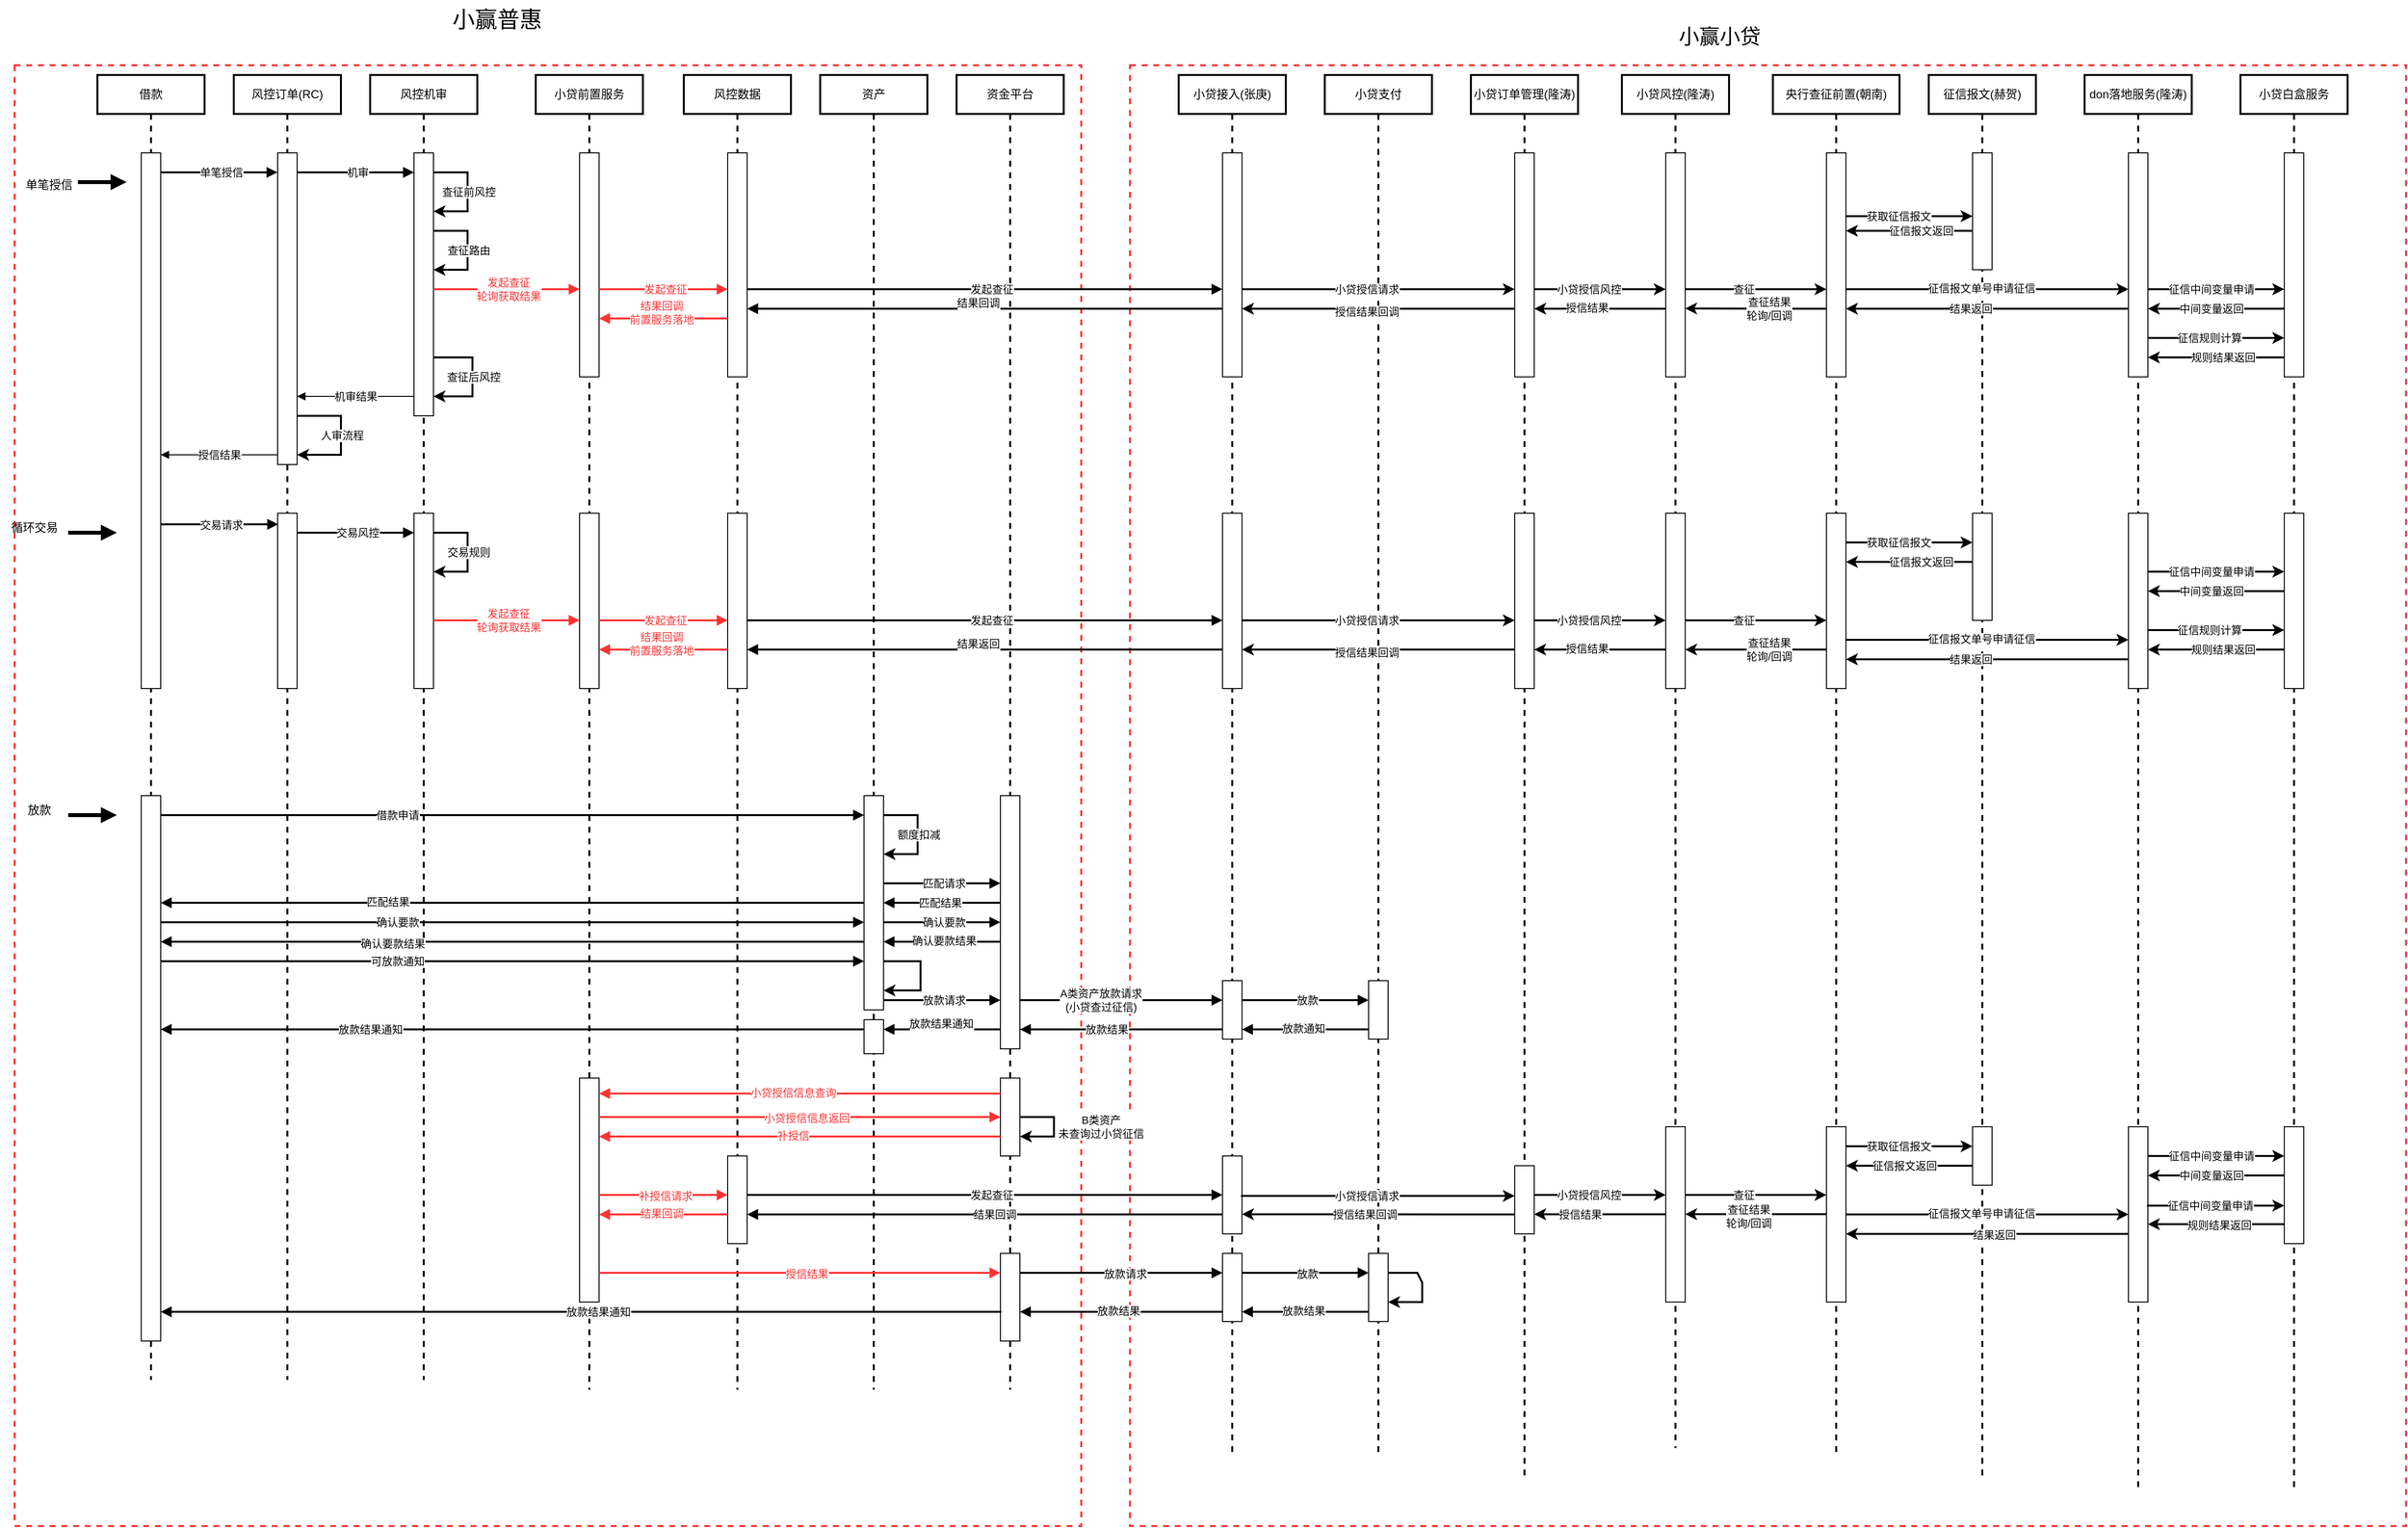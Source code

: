 <mxfile version="26.0.11">
  <diagram name="第 1 页" id="xbyy-KR_elHBdSShKpZm">
    <mxGraphModel dx="3187" dy="1744" grid="1" gridSize="10" guides="1" tooltips="1" connect="1" arrows="1" fold="1" page="1" pageScale="1" pageWidth="827" pageHeight="1169" math="0" shadow="0">
      <root>
        <mxCell id="0" />
        <mxCell id="1" parent="0" />
        <mxCell id="gcZu40GBeY7oq4u_h3x9-1" value="" style="rounded=0;whiteSpace=wrap;html=1;dashed=1;strokeWidth=2;strokeColor=#FF3333;fillColor=none;" vertex="1" parent="1">
          <mxGeometry x="1260" y="90" width="1310" height="1500" as="geometry" />
        </mxCell>
        <mxCell id="gcZu40GBeY7oq4u_h3x9-2" value="" style="rounded=0;whiteSpace=wrap;html=1;dashed=1;strokeColor=#FF3333;strokeWidth=2;fillColor=none;" vertex="1" parent="1">
          <mxGeometry x="115" y="90" width="1095" height="1500" as="geometry" />
        </mxCell>
        <mxCell id="gcZu40GBeY7oq4u_h3x9-3" value="借款" style="shape=umlLifeline;perimeter=lifelinePerimeter;whiteSpace=wrap;html=1;container=1;dropTarget=0;collapsible=0;recursiveResize=0;outlineConnect=0;portConstraint=eastwest;newEdgeStyle={&quot;curved&quot;:0,&quot;rounded&quot;:0};strokeWidth=2;" vertex="1" parent="1">
          <mxGeometry x="200" y="100" width="110" height="1340" as="geometry" />
        </mxCell>
        <mxCell id="gcZu40GBeY7oq4u_h3x9-4" value="" style="html=1;points=[[0,0,0,0,5],[0,1,0,0,-5],[1,0,0,0,5],[1,1,0,0,-5]];perimeter=orthogonalPerimeter;outlineConnect=0;targetShapes=umlLifeline;portConstraint=eastwest;newEdgeStyle={&quot;curved&quot;:0,&quot;rounded&quot;:0};" vertex="1" parent="gcZu40GBeY7oq4u_h3x9-3">
          <mxGeometry x="45" y="80" width="20" height="550" as="geometry" />
        </mxCell>
        <mxCell id="gcZu40GBeY7oq4u_h3x9-5" value="" style="html=1;points=[[0,0,0,0,5],[0,1,0,0,-5],[1,0,0,0,5],[1,1,0,0,-5]];perimeter=orthogonalPerimeter;outlineConnect=0;targetShapes=umlLifeline;portConstraint=eastwest;newEdgeStyle={&quot;curved&quot;:0,&quot;rounded&quot;:0};" vertex="1" parent="gcZu40GBeY7oq4u_h3x9-3">
          <mxGeometry x="45" y="740" width="20" height="560" as="geometry" />
        </mxCell>
        <mxCell id="gcZu40GBeY7oq4u_h3x9-6" value="风控机审" style="shape=umlLifeline;perimeter=lifelinePerimeter;whiteSpace=wrap;html=1;container=1;dropTarget=0;collapsible=0;recursiveResize=0;outlineConnect=0;portConstraint=eastwest;newEdgeStyle={&quot;curved&quot;:0,&quot;rounded&quot;:0};strokeWidth=2;" vertex="1" parent="1">
          <mxGeometry x="480" y="100" width="110" height="1340" as="geometry" />
        </mxCell>
        <mxCell id="gcZu40GBeY7oq4u_h3x9-7" value="" style="html=1;points=[[0,0,0,0,5],[0,1,0,0,-5],[1,0,0,0,5],[1,1,0,0,-5]];perimeter=orthogonalPerimeter;outlineConnect=0;targetShapes=umlLifeline;portConstraint=eastwest;newEdgeStyle={&quot;curved&quot;:0,&quot;rounded&quot;:0};" vertex="1" parent="gcZu40GBeY7oq4u_h3x9-6">
          <mxGeometry x="45" y="80" width="20" height="270" as="geometry" />
        </mxCell>
        <mxCell id="gcZu40GBeY7oq4u_h3x9-8" value="" style="endArrow=classic;html=1;rounded=0;strokeWidth=2;" edge="1" parent="gcZu40GBeY7oq4u_h3x9-6" source="gcZu40GBeY7oq4u_h3x9-7" target="gcZu40GBeY7oq4u_h3x9-7">
          <mxGeometry width="50" height="50" relative="1" as="geometry">
            <mxPoint x="70" y="100" as="sourcePoint" />
            <mxPoint x="215" y="140" as="targetPoint" />
            <Array as="points">
              <mxPoint x="100" y="100" />
              <mxPoint x="100" y="140" />
            </Array>
          </mxGeometry>
        </mxCell>
        <mxCell id="gcZu40GBeY7oq4u_h3x9-9" value="查征前风控" style="edgeLabel;html=1;align=center;verticalAlign=middle;resizable=0;points=[];" vertex="1" connectable="0" parent="gcZu40GBeY7oq4u_h3x9-8">
          <mxGeometry x="-0.011" y="1" relative="1" as="geometry">
            <mxPoint as="offset" />
          </mxGeometry>
        </mxCell>
        <mxCell id="gcZu40GBeY7oq4u_h3x9-10" value="" style="endArrow=classic;html=1;rounded=0;strokeWidth=2;" edge="1" parent="gcZu40GBeY7oq4u_h3x9-6" source="gcZu40GBeY7oq4u_h3x9-7" target="gcZu40GBeY7oq4u_h3x9-7">
          <mxGeometry width="50" height="50" relative="1" as="geometry">
            <mxPoint x="70" y="160" as="sourcePoint" />
            <mxPoint x="70" y="200" as="targetPoint" />
            <Array as="points">
              <mxPoint x="100" y="160" />
              <mxPoint x="100" y="200" />
            </Array>
          </mxGeometry>
        </mxCell>
        <mxCell id="gcZu40GBeY7oq4u_h3x9-11" value="查征路由" style="edgeLabel;html=1;align=center;verticalAlign=middle;resizable=0;points=[];" vertex="1" connectable="0" parent="gcZu40GBeY7oq4u_h3x9-10">
          <mxGeometry x="-0.011" y="1" relative="1" as="geometry">
            <mxPoint as="offset" />
          </mxGeometry>
        </mxCell>
        <mxCell id="gcZu40GBeY7oq4u_h3x9-12" value="" style="endArrow=classic;html=1;rounded=0;strokeWidth=2;" edge="1" parent="gcZu40GBeY7oq4u_h3x9-6" source="gcZu40GBeY7oq4u_h3x9-7" target="gcZu40GBeY7oq4u_h3x9-7">
          <mxGeometry width="50" height="50" relative="1" as="geometry">
            <mxPoint x="70" y="290" as="sourcePoint" />
            <mxPoint x="70" y="330" as="targetPoint" />
            <Array as="points">
              <mxPoint x="105" y="290" />
              <mxPoint x="105" y="330" />
            </Array>
          </mxGeometry>
        </mxCell>
        <mxCell id="gcZu40GBeY7oq4u_h3x9-13" value="查征后风控" style="edgeLabel;html=1;align=center;verticalAlign=middle;resizable=0;points=[];" vertex="1" connectable="0" parent="gcZu40GBeY7oq4u_h3x9-12">
          <mxGeometry x="-0.011" y="1" relative="1" as="geometry">
            <mxPoint as="offset" />
          </mxGeometry>
        </mxCell>
        <mxCell id="gcZu40GBeY7oq4u_h3x9-14" value="" style="html=1;points=[[0,0,0,0,5],[0,1,0,0,-5],[1,0,0,0,5],[1,1,0,0,-5]];perimeter=orthogonalPerimeter;outlineConnect=0;targetShapes=umlLifeline;portConstraint=eastwest;newEdgeStyle={&quot;curved&quot;:0,&quot;rounded&quot;:0};" vertex="1" parent="gcZu40GBeY7oq4u_h3x9-6">
          <mxGeometry x="45" y="450" width="20" height="180" as="geometry" />
        </mxCell>
        <mxCell id="gcZu40GBeY7oq4u_h3x9-15" value="" style="endArrow=classic;html=1;rounded=0;strokeWidth=2;" edge="1" parent="gcZu40GBeY7oq4u_h3x9-6" source="gcZu40GBeY7oq4u_h3x9-14" target="gcZu40GBeY7oq4u_h3x9-14">
          <mxGeometry width="50" height="50" relative="1" as="geometry">
            <mxPoint x="70" y="470" as="sourcePoint" />
            <mxPoint x="70" y="510" as="targetPoint" />
            <Array as="points">
              <mxPoint x="100" y="470" />
              <mxPoint x="100" y="490" />
              <mxPoint x="100" y="510" />
            </Array>
          </mxGeometry>
        </mxCell>
        <mxCell id="gcZu40GBeY7oq4u_h3x9-16" value="交易规则" style="edgeLabel;html=1;align=center;verticalAlign=middle;resizable=0;points=[];" vertex="1" connectable="0" parent="gcZu40GBeY7oq4u_h3x9-15">
          <mxGeometry x="-0.011" y="1" relative="1" as="geometry">
            <mxPoint as="offset" />
          </mxGeometry>
        </mxCell>
        <mxCell id="gcZu40GBeY7oq4u_h3x9-17" value="风控订单(RC)" style="shape=umlLifeline;perimeter=lifelinePerimeter;whiteSpace=wrap;html=1;container=1;dropTarget=0;collapsible=0;recursiveResize=0;outlineConnect=0;portConstraint=eastwest;newEdgeStyle={&quot;curved&quot;:0,&quot;rounded&quot;:0};strokeWidth=2;" vertex="1" parent="1">
          <mxGeometry x="340" y="100" width="110" height="1340" as="geometry" />
        </mxCell>
        <mxCell id="gcZu40GBeY7oq4u_h3x9-18" value="" style="html=1;points=[[0,0,0,0,5],[0,1,0,0,-5],[1,0,0,0,5],[1,1,0,0,-5]];perimeter=orthogonalPerimeter;outlineConnect=0;targetShapes=umlLifeline;portConstraint=eastwest;newEdgeStyle={&quot;curved&quot;:0,&quot;rounded&quot;:0};" vertex="1" parent="gcZu40GBeY7oq4u_h3x9-17">
          <mxGeometry x="45" y="80" width="20" height="320" as="geometry" />
        </mxCell>
        <mxCell id="gcZu40GBeY7oq4u_h3x9-19" value="" style="endArrow=classic;html=1;rounded=0;strokeWidth=2;" edge="1" parent="gcZu40GBeY7oq4u_h3x9-17" source="gcZu40GBeY7oq4u_h3x9-18" target="gcZu40GBeY7oq4u_h3x9-18">
          <mxGeometry width="50" height="50" relative="1" as="geometry">
            <mxPoint x="70" y="350" as="sourcePoint" />
            <mxPoint x="70" y="390" as="targetPoint" />
            <Array as="points">
              <mxPoint x="110" y="350" />
              <mxPoint x="110" y="390" />
            </Array>
          </mxGeometry>
        </mxCell>
        <mxCell id="gcZu40GBeY7oq4u_h3x9-20" value="人审流程" style="edgeLabel;html=1;align=center;verticalAlign=middle;resizable=0;points=[];" vertex="1" connectable="0" parent="gcZu40GBeY7oq4u_h3x9-19">
          <mxGeometry x="-0.011" y="1" relative="1" as="geometry">
            <mxPoint as="offset" />
          </mxGeometry>
        </mxCell>
        <mxCell id="gcZu40GBeY7oq4u_h3x9-21" value="" style="html=1;points=[[0,0,0,0,5],[0,1,0,0,-5],[1,0,0,0,5],[1,1,0,0,-5]];perimeter=orthogonalPerimeter;outlineConnect=0;targetShapes=umlLifeline;portConstraint=eastwest;newEdgeStyle={&quot;curved&quot;:0,&quot;rounded&quot;:0};" vertex="1" parent="gcZu40GBeY7oq4u_h3x9-17">
          <mxGeometry x="45" y="450" width="20" height="180" as="geometry" />
        </mxCell>
        <mxCell id="gcZu40GBeY7oq4u_h3x9-22" value="风控数据" style="shape=umlLifeline;perimeter=lifelinePerimeter;whiteSpace=wrap;html=1;container=1;dropTarget=0;collapsible=0;recursiveResize=0;outlineConnect=0;portConstraint=eastwest;newEdgeStyle={&quot;curved&quot;:0,&quot;rounded&quot;:0};strokeWidth=2;" vertex="1" parent="1">
          <mxGeometry x="802" y="100" width="110" height="1350" as="geometry" />
        </mxCell>
        <mxCell id="gcZu40GBeY7oq4u_h3x9-23" value="" style="html=1;points=[[0,0,0,0,5],[0,1,0,0,-5],[1,0,0,0,5],[1,1,0,0,-5]];perimeter=orthogonalPerimeter;outlineConnect=0;targetShapes=umlLifeline;portConstraint=eastwest;newEdgeStyle={&quot;curved&quot;:0,&quot;rounded&quot;:0};" vertex="1" parent="gcZu40GBeY7oq4u_h3x9-22">
          <mxGeometry x="45" y="80" width="20" height="230" as="geometry" />
        </mxCell>
        <mxCell id="gcZu40GBeY7oq4u_h3x9-24" value="" style="html=1;points=[[0,0,0,0,5],[0,1,0,0,-5],[1,0,0,0,5],[1,1,0,0,-5]];perimeter=orthogonalPerimeter;outlineConnect=0;targetShapes=umlLifeline;portConstraint=eastwest;newEdgeStyle={&quot;curved&quot;:0,&quot;rounded&quot;:0};" vertex="1" parent="gcZu40GBeY7oq4u_h3x9-22">
          <mxGeometry x="45" y="450" width="20" height="180" as="geometry" />
        </mxCell>
        <mxCell id="gcZu40GBeY7oq4u_h3x9-25" value="" style="html=1;points=[[0,0,0,0,5],[0,1,0,0,-5],[1,0,0,0,5],[1,1,0,0,-5]];perimeter=orthogonalPerimeter;outlineConnect=0;targetShapes=umlLifeline;portConstraint=eastwest;newEdgeStyle={&quot;curved&quot;:0,&quot;rounded&quot;:0};" vertex="1" parent="gcZu40GBeY7oq4u_h3x9-22">
          <mxGeometry x="45" y="1110" width="20" height="90" as="geometry" />
        </mxCell>
        <mxCell id="gcZu40GBeY7oq4u_h3x9-26" value="资产" style="shape=umlLifeline;perimeter=lifelinePerimeter;whiteSpace=wrap;html=1;container=1;dropTarget=0;collapsible=0;recursiveResize=0;outlineConnect=0;portConstraint=eastwest;newEdgeStyle={&quot;curved&quot;:0,&quot;rounded&quot;:0};strokeWidth=2;" vertex="1" parent="1">
          <mxGeometry x="942" y="100" width="110" height="1350" as="geometry" />
        </mxCell>
        <mxCell id="gcZu40GBeY7oq4u_h3x9-27" value="" style="html=1;points=[[0,0,0,0,5],[0,1,0,0,-5],[1,0,0,0,5],[1,1,0,0,-5]];perimeter=orthogonalPerimeter;outlineConnect=0;targetShapes=umlLifeline;portConstraint=eastwest;newEdgeStyle={&quot;curved&quot;:0,&quot;rounded&quot;:0};" vertex="1" parent="gcZu40GBeY7oq4u_h3x9-26">
          <mxGeometry x="45" y="740" width="20" height="220" as="geometry" />
        </mxCell>
        <mxCell id="gcZu40GBeY7oq4u_h3x9-28" value="" style="endArrow=classic;html=1;rounded=0;strokeWidth=2;" edge="1" parent="gcZu40GBeY7oq4u_h3x9-26" source="gcZu40GBeY7oq4u_h3x9-27" target="gcZu40GBeY7oq4u_h3x9-27">
          <mxGeometry width="50" height="50" relative="1" as="geometry">
            <mxPoint x="70" y="760" as="sourcePoint" />
            <mxPoint x="70" y="800" as="targetPoint" />
            <Array as="points">
              <mxPoint x="100" y="760" />
              <mxPoint x="100" y="780" />
              <mxPoint x="100" y="800" />
            </Array>
          </mxGeometry>
        </mxCell>
        <mxCell id="gcZu40GBeY7oq4u_h3x9-29" value="额度扣减" style="edgeLabel;html=1;align=center;verticalAlign=middle;resizable=0;points=[];" vertex="1" connectable="0" parent="gcZu40GBeY7oq4u_h3x9-28">
          <mxGeometry x="-0.011" y="1" relative="1" as="geometry">
            <mxPoint as="offset" />
          </mxGeometry>
        </mxCell>
        <mxCell id="gcZu40GBeY7oq4u_h3x9-30" value="" style="endArrow=classic;html=1;rounded=0;strokeWidth=2;" edge="1" parent="gcZu40GBeY7oq4u_h3x9-26" source="gcZu40GBeY7oq4u_h3x9-27" target="gcZu40GBeY7oq4u_h3x9-27">
          <mxGeometry width="50" height="50" relative="1" as="geometry">
            <mxPoint x="68" y="910" as="sourcePoint" />
            <mxPoint x="68" y="940" as="targetPoint" />
            <Array as="points">
              <mxPoint x="88" y="910" />
              <mxPoint x="103" y="910" />
              <mxPoint x="103" y="920" />
              <mxPoint x="103" y="940" />
            </Array>
          </mxGeometry>
        </mxCell>
        <mxCell id="gcZu40GBeY7oq4u_h3x9-31" value="" style="html=1;points=[[0,0,0,0,5],[0,1,0,0,-5],[1,0,0,0,5],[1,1,0,0,-5]];perimeter=orthogonalPerimeter;outlineConnect=0;targetShapes=umlLifeline;portConstraint=eastwest;newEdgeStyle={&quot;curved&quot;:0,&quot;rounded&quot;:0};" vertex="1" parent="gcZu40GBeY7oq4u_h3x9-26">
          <mxGeometry x="45" y="970" width="20" height="35" as="geometry" />
        </mxCell>
        <mxCell id="gcZu40GBeY7oq4u_h3x9-32" value="资金平台" style="shape=umlLifeline;perimeter=lifelinePerimeter;whiteSpace=wrap;html=1;container=1;dropTarget=0;collapsible=0;recursiveResize=0;outlineConnect=0;portConstraint=eastwest;newEdgeStyle={&quot;curved&quot;:0,&quot;rounded&quot;:0};strokeWidth=2;" vertex="1" parent="1">
          <mxGeometry x="1082" y="100" width="110" height="1350" as="geometry" />
        </mxCell>
        <mxCell id="gcZu40GBeY7oq4u_h3x9-33" value="" style="html=1;points=[[0,0,0,0,5],[0,1,0,0,-5],[1,0,0,0,5],[1,1,0,0,-5]];perimeter=orthogonalPerimeter;outlineConnect=0;targetShapes=umlLifeline;portConstraint=eastwest;newEdgeStyle={&quot;curved&quot;:0,&quot;rounded&quot;:0};" vertex="1" parent="gcZu40GBeY7oq4u_h3x9-32">
          <mxGeometry x="45" y="740" width="20" height="260" as="geometry" />
        </mxCell>
        <mxCell id="gcZu40GBeY7oq4u_h3x9-34" value="" style="html=1;points=[[0,0,0,0,5],[0,1,0,0,-5],[1,0,0,0,5],[1,1,0,0,-5]];perimeter=orthogonalPerimeter;outlineConnect=0;targetShapes=umlLifeline;portConstraint=eastwest;newEdgeStyle={&quot;curved&quot;:0,&quot;rounded&quot;:0};" vertex="1" parent="gcZu40GBeY7oq4u_h3x9-32">
          <mxGeometry x="45" y="1030" width="20" height="80" as="geometry" />
        </mxCell>
        <mxCell id="gcZu40GBeY7oq4u_h3x9-35" value="" style="endArrow=classic;html=1;rounded=0;strokeWidth=2;" edge="1" parent="gcZu40GBeY7oq4u_h3x9-32">
          <mxGeometry width="50" height="50" relative="1" as="geometry">
            <mxPoint x="65" y="1070" as="sourcePoint" />
            <mxPoint x="65" y="1090" as="targetPoint" />
            <Array as="points">
              <mxPoint x="100" y="1070" />
              <mxPoint x="100" y="1090" />
              <mxPoint x="78" y="1090" />
            </Array>
          </mxGeometry>
        </mxCell>
        <mxCell id="gcZu40GBeY7oq4u_h3x9-36" value="&lt;font&gt;B类资产&lt;/font&gt;&lt;div&gt;&lt;font&gt;未查询过小贷征信&lt;/font&gt;&lt;/div&gt;" style="edgeLabel;html=1;align=center;verticalAlign=middle;resizable=0;points=[];" vertex="1" connectable="0" parent="gcZu40GBeY7oq4u_h3x9-35">
          <mxGeometry x="-0.011" y="1" relative="1" as="geometry">
            <mxPoint x="47" as="offset" />
          </mxGeometry>
        </mxCell>
        <mxCell id="gcZu40GBeY7oq4u_h3x9-37" value="" style="html=1;points=[[0,0,0,0,5],[0,1,0,0,-5],[1,0,0,0,5],[1,1,0,0,-5]];perimeter=orthogonalPerimeter;outlineConnect=0;targetShapes=umlLifeline;portConstraint=eastwest;newEdgeStyle={&quot;curved&quot;:0,&quot;rounded&quot;:0};" vertex="1" parent="gcZu40GBeY7oq4u_h3x9-32">
          <mxGeometry x="45" y="1210" width="20" height="90" as="geometry" />
        </mxCell>
        <mxCell id="gcZu40GBeY7oq4u_h3x9-38" value="" style="endArrow=block;html=1;rounded=0;strokeWidth=4;endFill=1;" edge="1" parent="1">
          <mxGeometry width="50" height="50" relative="1" as="geometry">
            <mxPoint x="180" y="210" as="sourcePoint" />
            <mxPoint x="230" y="210" as="targetPoint" />
          </mxGeometry>
        </mxCell>
        <mxCell id="gcZu40GBeY7oq4u_h3x9-39" value="" style="endArrow=block;html=1;rounded=0;strokeWidth=2;endFill=1;" edge="1" parent="1">
          <mxGeometry width="50" height="50" relative="1" as="geometry">
            <mxPoint x="265" y="200" as="sourcePoint" />
            <mxPoint x="384.83" y="200" as="targetPoint" />
          </mxGeometry>
        </mxCell>
        <mxCell id="gcZu40GBeY7oq4u_h3x9-40" value="单笔授信" style="edgeLabel;html=1;align=center;verticalAlign=middle;resizable=0;points=[];" vertex="1" connectable="0" parent="gcZu40GBeY7oq4u_h3x9-39">
          <mxGeometry x="0.029" y="-3" relative="1" as="geometry">
            <mxPoint y="-3" as="offset" />
          </mxGeometry>
        </mxCell>
        <mxCell id="gcZu40GBeY7oq4u_h3x9-41" value="" style="endArrow=block;html=1;rounded=0;strokeWidth=2;endFill=1;" edge="1" parent="1" source="gcZu40GBeY7oq4u_h3x9-18" target="gcZu40GBeY7oq4u_h3x9-7">
          <mxGeometry width="50" height="50" relative="1" as="geometry">
            <mxPoint x="410" y="200" as="sourcePoint" />
            <mxPoint x="520" y="200" as="targetPoint" />
            <Array as="points">
              <mxPoint x="490" y="200" />
            </Array>
          </mxGeometry>
        </mxCell>
        <mxCell id="gcZu40GBeY7oq4u_h3x9-42" value="机审" style="edgeLabel;html=1;align=center;verticalAlign=middle;resizable=0;points=[];" vertex="1" connectable="0" parent="gcZu40GBeY7oq4u_h3x9-41">
          <mxGeometry x="0.029" y="-3" relative="1" as="geometry">
            <mxPoint y="-3" as="offset" />
          </mxGeometry>
        </mxCell>
        <mxCell id="gcZu40GBeY7oq4u_h3x9-43" value="单笔授信" style="text;html=1;align=center;verticalAlign=middle;resizable=0;points=[];autosize=1;strokeColor=none;fillColor=none;" vertex="1" parent="1">
          <mxGeometry x="115" y="198" width="70" height="30" as="geometry" />
        </mxCell>
        <mxCell id="gcZu40GBeY7oq4u_h3x9-44" value="" style="endArrow=block;html=1;rounded=0;strokeWidth=1;endFill=1;" edge="1" parent="1" source="gcZu40GBeY7oq4u_h3x9-7" target="gcZu40GBeY7oq4u_h3x9-18">
          <mxGeometry width="50" height="50" relative="1" as="geometry">
            <mxPoint x="520" y="430" as="sourcePoint" />
            <mxPoint x="410" y="430" as="targetPoint" />
            <Array as="points">
              <mxPoint x="490" y="430" />
            </Array>
          </mxGeometry>
        </mxCell>
        <mxCell id="gcZu40GBeY7oq4u_h3x9-45" value="机审结果" style="edgeLabel;html=1;align=center;verticalAlign=middle;resizable=0;points=[];" vertex="1" connectable="0" parent="gcZu40GBeY7oq4u_h3x9-44">
          <mxGeometry x="0.009" relative="1" as="geometry">
            <mxPoint as="offset" />
          </mxGeometry>
        </mxCell>
        <mxCell id="gcZu40GBeY7oq4u_h3x9-46" value="" style="endArrow=block;html=1;rounded=0;strokeWidth=1;endFill=1;" edge="1" parent="1" source="gcZu40GBeY7oq4u_h3x9-18" target="gcZu40GBeY7oq4u_h3x9-4">
          <mxGeometry width="50" height="50" relative="1" as="geometry">
            <mxPoint x="380" y="490" as="sourcePoint" />
            <mxPoint x="270" y="490" as="targetPoint" />
            <Array as="points">
              <mxPoint x="355" y="490" />
            </Array>
          </mxGeometry>
        </mxCell>
        <mxCell id="gcZu40GBeY7oq4u_h3x9-47" value="授信结果" style="edgeLabel;html=1;align=center;verticalAlign=middle;resizable=0;points=[];" vertex="1" connectable="0" parent="gcZu40GBeY7oq4u_h3x9-46">
          <mxGeometry x="0.009" relative="1" as="geometry">
            <mxPoint as="offset" />
          </mxGeometry>
        </mxCell>
        <mxCell id="gcZu40GBeY7oq4u_h3x9-48" value="" style="endArrow=block;html=1;rounded=0;strokeWidth=4;endFill=1;" edge="1" parent="1">
          <mxGeometry width="50" height="50" relative="1" as="geometry">
            <mxPoint x="170" y="570" as="sourcePoint" />
            <mxPoint x="220" y="570" as="targetPoint" />
          </mxGeometry>
        </mxCell>
        <mxCell id="gcZu40GBeY7oq4u_h3x9-49" value="循环交易" style="text;html=1;align=center;verticalAlign=middle;resizable=0;points=[];autosize=1;strokeColor=none;fillColor=none;" vertex="1" parent="1">
          <mxGeometry x="100" y="550" width="70" height="30" as="geometry" />
        </mxCell>
        <mxCell id="gcZu40GBeY7oq4u_h3x9-50" value="" style="endArrow=block;html=1;rounded=0;strokeWidth=2;endFill=1;entryX=0.029;entryY=0.063;entryDx=0;entryDy=0;entryPerimeter=0;" edge="1" parent="1" source="gcZu40GBeY7oq4u_h3x9-4" target="gcZu40GBeY7oq4u_h3x9-21">
          <mxGeometry width="50" height="50" relative="1" as="geometry">
            <mxPoint x="270" y="570" as="sourcePoint" />
            <mxPoint x="380" y="570" as="targetPoint" />
          </mxGeometry>
        </mxCell>
        <mxCell id="gcZu40GBeY7oq4u_h3x9-51" value="交易请求" style="edgeLabel;html=1;align=center;verticalAlign=middle;resizable=0;points=[];" vertex="1" connectable="0" parent="gcZu40GBeY7oq4u_h3x9-50">
          <mxGeometry x="0.029" y="-3" relative="1" as="geometry">
            <mxPoint y="-3" as="offset" />
          </mxGeometry>
        </mxCell>
        <mxCell id="gcZu40GBeY7oq4u_h3x9-52" value="" style="endArrow=block;html=1;rounded=0;strokeWidth=2;endFill=1;" edge="1" parent="1" source="gcZu40GBeY7oq4u_h3x9-21">
          <mxGeometry width="50" height="50" relative="1" as="geometry">
            <mxPoint x="410" y="570" as="sourcePoint" />
            <mxPoint x="525" y="570" as="targetPoint" />
          </mxGeometry>
        </mxCell>
        <mxCell id="gcZu40GBeY7oq4u_h3x9-53" value="交易风控" style="edgeLabel;html=1;align=center;verticalAlign=middle;resizable=0;points=[];" vertex="1" connectable="0" parent="gcZu40GBeY7oq4u_h3x9-52">
          <mxGeometry x="0.029" y="-3" relative="1" as="geometry">
            <mxPoint y="-3" as="offset" />
          </mxGeometry>
        </mxCell>
        <mxCell id="gcZu40GBeY7oq4u_h3x9-54" value="" style="endArrow=block;html=1;rounded=0;strokeWidth=4;endFill=1;" edge="1" parent="1">
          <mxGeometry width="50" height="50" relative="1" as="geometry">
            <mxPoint x="170" y="860" as="sourcePoint" />
            <mxPoint x="220" y="860" as="targetPoint" />
          </mxGeometry>
        </mxCell>
        <mxCell id="gcZu40GBeY7oq4u_h3x9-55" value="放款" style="text;html=1;align=center;verticalAlign=middle;resizable=0;points=[];autosize=1;strokeColor=none;fillColor=none;" vertex="1" parent="1">
          <mxGeometry x="115" y="840" width="50" height="30" as="geometry" />
        </mxCell>
        <mxCell id="gcZu40GBeY7oq4u_h3x9-56" value="" style="endArrow=block;html=1;rounded=0;strokeWidth=2;endFill=1;" edge="1" parent="1" target="gcZu40GBeY7oq4u_h3x9-27">
          <mxGeometry width="50" height="50" relative="1" as="geometry">
            <mxPoint x="265" y="860" as="sourcePoint" />
            <mxPoint x="805" y="860" as="targetPoint" />
          </mxGeometry>
        </mxCell>
        <mxCell id="gcZu40GBeY7oq4u_h3x9-57" value="借款申请" style="edgeLabel;html=1;align=center;verticalAlign=middle;resizable=0;points=[];" vertex="1" connectable="0" parent="gcZu40GBeY7oq4u_h3x9-56">
          <mxGeometry x="-0.376" relative="1" as="geometry">
            <mxPoint x="17" as="offset" />
          </mxGeometry>
        </mxCell>
        <mxCell id="gcZu40GBeY7oq4u_h3x9-58" value="" style="endArrow=block;html=1;rounded=0;strokeWidth=2;endFill=1;" edge="1" parent="1" source="gcZu40GBeY7oq4u_h3x9-27" target="gcZu40GBeY7oq4u_h3x9-33">
          <mxGeometry width="50" height="50" relative="1" as="geometry">
            <mxPoint x="1012" y="930" as="sourcePoint" />
            <mxPoint x="1122" y="930" as="targetPoint" />
            <Array as="points">
              <mxPoint x="1102" y="930" />
            </Array>
          </mxGeometry>
        </mxCell>
        <mxCell id="gcZu40GBeY7oq4u_h3x9-59" value="匹配请求" style="edgeLabel;html=1;align=center;verticalAlign=middle;resizable=0;points=[];" vertex="1" connectable="0" parent="gcZu40GBeY7oq4u_h3x9-58">
          <mxGeometry x="0.029" y="-3" relative="1" as="geometry">
            <mxPoint y="-3" as="offset" />
          </mxGeometry>
        </mxCell>
        <mxCell id="gcZu40GBeY7oq4u_h3x9-60" value="&lt;font style=&quot;font-size: 23px;&quot;&gt;小赢普惠&lt;/font&gt;" style="text;html=1;align=center;verticalAlign=middle;resizable=0;points=[];autosize=1;strokeColor=none;fillColor=none;" vertex="1" parent="1">
          <mxGeometry x="550" y="23" width="120" height="40" as="geometry" />
        </mxCell>
        <mxCell id="gcZu40GBeY7oq4u_h3x9-61" value="&lt;font style=&quot;font-size: 21px;&quot;&gt;小赢小贷&lt;/font&gt;" style="text;html=1;align=center;verticalAlign=middle;resizable=0;points=[];autosize=1;strokeColor=none;fillColor=none;" vertex="1" parent="1">
          <mxGeometry x="1810" y="40" width="110" height="40" as="geometry" />
        </mxCell>
        <mxCell id="gcZu40GBeY7oq4u_h3x9-62" value="小贷前置服务" style="shape=umlLifeline;perimeter=lifelinePerimeter;whiteSpace=wrap;html=1;container=1;dropTarget=0;collapsible=0;recursiveResize=0;outlineConnect=0;portConstraint=eastwest;newEdgeStyle={&quot;curved&quot;:0,&quot;rounded&quot;:0};strokeWidth=2;" vertex="1" parent="1">
          <mxGeometry x="650" y="100" width="110" height="1350" as="geometry" />
        </mxCell>
        <mxCell id="gcZu40GBeY7oq4u_h3x9-63" value="" style="html=1;points=[[0,0,0,0,5],[0,1,0,0,-5],[1,0,0,0,5],[1,1,0,0,-5]];perimeter=orthogonalPerimeter;outlineConnect=0;targetShapes=umlLifeline;portConstraint=eastwest;newEdgeStyle={&quot;curved&quot;:0,&quot;rounded&quot;:0};" vertex="1" parent="gcZu40GBeY7oq4u_h3x9-62">
          <mxGeometry x="45" y="80" width="20" height="230" as="geometry" />
        </mxCell>
        <mxCell id="gcZu40GBeY7oq4u_h3x9-64" value="" style="html=1;points=[[0,0,0,0,5],[0,1,0,0,-5],[1,0,0,0,5],[1,1,0,0,-5]];perimeter=orthogonalPerimeter;outlineConnect=0;targetShapes=umlLifeline;portConstraint=eastwest;newEdgeStyle={&quot;curved&quot;:0,&quot;rounded&quot;:0};" vertex="1" parent="gcZu40GBeY7oq4u_h3x9-62">
          <mxGeometry x="45" y="450" width="20" height="180" as="geometry" />
        </mxCell>
        <mxCell id="gcZu40GBeY7oq4u_h3x9-65" value="" style="html=1;points=[[0,0,0,0,5],[0,1,0,0,-5],[1,0,0,0,5],[1,1,0,0,-5]];perimeter=orthogonalPerimeter;outlineConnect=0;targetShapes=umlLifeline;portConstraint=eastwest;newEdgeStyle={&quot;curved&quot;:0,&quot;rounded&quot;:0};" vertex="1" parent="gcZu40GBeY7oq4u_h3x9-62">
          <mxGeometry x="45" y="1030" width="20" height="230" as="geometry" />
        </mxCell>
        <mxCell id="gcZu40GBeY7oq4u_h3x9-66" value="" style="endArrow=block;html=1;rounded=0;strokeWidth=2;endFill=1;strokeColor=#FF3333;" edge="1" parent="1" source="gcZu40GBeY7oq4u_h3x9-7" target="gcZu40GBeY7oq4u_h3x9-63">
          <mxGeometry width="50" height="50" relative="1" as="geometry">
            <mxPoint x="550" y="320" as="sourcePoint" />
            <mxPoint x="670" y="320" as="targetPoint" />
            <Array as="points">
              <mxPoint x="635" y="320" />
            </Array>
          </mxGeometry>
        </mxCell>
        <mxCell id="gcZu40GBeY7oq4u_h3x9-67" value="&lt;font color=&quot;#ff3333&quot;&gt;发起查征&lt;br&gt;轮询获取结果&lt;br&gt;&lt;/font&gt;" style="edgeLabel;html=1;align=center;verticalAlign=middle;resizable=0;points=[];" vertex="1" connectable="0" parent="gcZu40GBeY7oq4u_h3x9-66">
          <mxGeometry x="0.029" y="-3" relative="1" as="geometry">
            <mxPoint y="-3" as="offset" />
          </mxGeometry>
        </mxCell>
        <mxCell id="gcZu40GBeY7oq4u_h3x9-68" value="" style="endArrow=block;html=1;rounded=0;strokeWidth=2;endFill=1;strokeColor=#FF3333;" edge="1" parent="1" source="gcZu40GBeY7oq4u_h3x9-63" target="gcZu40GBeY7oq4u_h3x9-23">
          <mxGeometry width="50" height="50" relative="1" as="geometry">
            <mxPoint x="720" y="320" as="sourcePoint" />
            <mxPoint x="830" y="320" as="targetPoint" />
            <Array as="points">
              <mxPoint x="810" y="320" />
            </Array>
          </mxGeometry>
        </mxCell>
        <mxCell id="gcZu40GBeY7oq4u_h3x9-69" value="&lt;font color=&quot;#ff3333&quot;&gt;发起查征&lt;br&gt;&lt;/font&gt;" style="edgeLabel;html=1;align=center;verticalAlign=middle;resizable=0;points=[];" vertex="1" connectable="0" parent="gcZu40GBeY7oq4u_h3x9-68">
          <mxGeometry x="0.029" y="-3" relative="1" as="geometry">
            <mxPoint y="-3" as="offset" />
          </mxGeometry>
        </mxCell>
        <mxCell id="gcZu40GBeY7oq4u_h3x9-70" value="" style="endArrow=block;html=1;rounded=0;strokeWidth=2;endFill=1;strokeColor=#FF3333;" edge="1" parent="1" source="gcZu40GBeY7oq4u_h3x9-23" target="gcZu40GBeY7oq4u_h3x9-63">
          <mxGeometry width="50" height="50" relative="1" as="geometry">
            <mxPoint x="842" y="350" as="sourcePoint" />
            <mxPoint x="720" y="350" as="targetPoint" />
            <Array as="points">
              <mxPoint x="805" y="350" />
            </Array>
          </mxGeometry>
        </mxCell>
        <mxCell id="gcZu40GBeY7oq4u_h3x9-71" value="&lt;font color=&quot;#ff3333&quot;&gt;结果回调&lt;br&gt;前置服务落地&lt;br&gt;&lt;/font&gt;" style="edgeLabel;html=1;align=center;verticalAlign=middle;resizable=0;points=[];" vertex="1" connectable="0" parent="gcZu40GBeY7oq4u_h3x9-70">
          <mxGeometry x="0.029" y="-3" relative="1" as="geometry">
            <mxPoint y="-3" as="offset" />
          </mxGeometry>
        </mxCell>
        <mxCell id="gcZu40GBeY7oq4u_h3x9-72" value="" style="endArrow=block;html=1;rounded=0;strokeWidth=2;endFill=1;strokeColor=#FF3333;" edge="1" parent="1">
          <mxGeometry width="50" height="50" relative="1" as="geometry">
            <mxPoint x="545" y="660" as="sourcePoint" />
            <mxPoint x="695" y="660" as="targetPoint" />
            <Array as="points">
              <mxPoint x="635" y="660" />
            </Array>
          </mxGeometry>
        </mxCell>
        <mxCell id="gcZu40GBeY7oq4u_h3x9-73" value="&lt;font color=&quot;#ff3333&quot;&gt;发起查征&lt;br&gt;轮询获取结果&lt;br&gt;&lt;/font&gt;" style="edgeLabel;html=1;align=center;verticalAlign=middle;resizable=0;points=[];" vertex="1" connectable="0" parent="gcZu40GBeY7oq4u_h3x9-72">
          <mxGeometry x="0.029" y="-3" relative="1" as="geometry">
            <mxPoint y="-3" as="offset" />
          </mxGeometry>
        </mxCell>
        <mxCell id="gcZu40GBeY7oq4u_h3x9-74" value="" style="endArrow=block;html=1;rounded=0;strokeWidth=2;endFill=1;strokeColor=#FF3333;" edge="1" parent="1">
          <mxGeometry width="50" height="50" relative="1" as="geometry">
            <mxPoint x="715" y="660" as="sourcePoint" />
            <mxPoint x="847" y="660" as="targetPoint" />
            <Array as="points">
              <mxPoint x="810" y="660" />
            </Array>
          </mxGeometry>
        </mxCell>
        <mxCell id="gcZu40GBeY7oq4u_h3x9-75" value="&lt;font color=&quot;#ff3333&quot;&gt;发起查征&lt;br&gt;&lt;/font&gt;" style="edgeLabel;html=1;align=center;verticalAlign=middle;resizable=0;points=[];" vertex="1" connectable="0" parent="gcZu40GBeY7oq4u_h3x9-74">
          <mxGeometry x="0.029" y="-3" relative="1" as="geometry">
            <mxPoint y="-3" as="offset" />
          </mxGeometry>
        </mxCell>
        <mxCell id="gcZu40GBeY7oq4u_h3x9-76" value="" style="endArrow=block;html=1;rounded=0;strokeWidth=2;endFill=1;strokeColor=#FF3333;" edge="1" parent="1">
          <mxGeometry width="50" height="50" relative="1" as="geometry">
            <mxPoint x="847" y="690" as="sourcePoint" />
            <mxPoint x="715" y="690" as="targetPoint" />
            <Array as="points">
              <mxPoint x="805" y="690" />
            </Array>
          </mxGeometry>
        </mxCell>
        <mxCell id="gcZu40GBeY7oq4u_h3x9-77" value="&lt;font color=&quot;#ff3333&quot;&gt;结果回调&lt;br&gt;前置服务落地&lt;br&gt;&lt;/font&gt;" style="edgeLabel;html=1;align=center;verticalAlign=middle;resizable=0;points=[];" vertex="1" connectable="0" parent="gcZu40GBeY7oq4u_h3x9-76">
          <mxGeometry x="0.029" y="-3" relative="1" as="geometry">
            <mxPoint y="-3" as="offset" />
          </mxGeometry>
        </mxCell>
        <mxCell id="gcZu40GBeY7oq4u_h3x9-78" value="小贷接入(张庚)" style="shape=umlLifeline;perimeter=lifelinePerimeter;whiteSpace=wrap;html=1;container=1;dropTarget=0;collapsible=0;recursiveResize=0;outlineConnect=0;portConstraint=eastwest;newEdgeStyle={&quot;curved&quot;:0,&quot;rounded&quot;:0};strokeWidth=2;" vertex="1" parent="1">
          <mxGeometry x="1310" y="100" width="110" height="1420" as="geometry" />
        </mxCell>
        <mxCell id="gcZu40GBeY7oq4u_h3x9-79" value="" style="html=1;points=[[0,0,0,0,5],[0,1,0,0,-5],[1,0,0,0,5],[1,1,0,0,-5]];perimeter=orthogonalPerimeter;outlineConnect=0;targetShapes=umlLifeline;portConstraint=eastwest;newEdgeStyle={&quot;curved&quot;:0,&quot;rounded&quot;:0};" vertex="1" parent="gcZu40GBeY7oq4u_h3x9-78">
          <mxGeometry x="45" y="80" width="20" height="230" as="geometry" />
        </mxCell>
        <mxCell id="gcZu40GBeY7oq4u_h3x9-80" value="" style="html=1;points=[[0,0,0,0,5],[0,1,0,0,-5],[1,0,0,0,5],[1,1,0,0,-5]];perimeter=orthogonalPerimeter;outlineConnect=0;targetShapes=umlLifeline;portConstraint=eastwest;newEdgeStyle={&quot;curved&quot;:0,&quot;rounded&quot;:0};" vertex="1" parent="gcZu40GBeY7oq4u_h3x9-78">
          <mxGeometry x="45" y="450" width="20" height="180" as="geometry" />
        </mxCell>
        <mxCell id="gcZu40GBeY7oq4u_h3x9-81" value="" style="html=1;points=[[0,0,0,0,5],[0,1,0,0,-5],[1,0,0,0,5],[1,1,0,0,-5]];perimeter=orthogonalPerimeter;outlineConnect=0;targetShapes=umlLifeline;portConstraint=eastwest;newEdgeStyle={&quot;curved&quot;:0,&quot;rounded&quot;:0};" vertex="1" parent="gcZu40GBeY7oq4u_h3x9-78">
          <mxGeometry x="45" y="1110" width="20" height="80" as="geometry" />
        </mxCell>
        <mxCell id="gcZu40GBeY7oq4u_h3x9-82" value="" style="html=1;points=[[0,0,0,0,5],[0,1,0,0,-5],[1,0,0,0,5],[1,1,0,0,-5]];perimeter=orthogonalPerimeter;outlineConnect=0;targetShapes=umlLifeline;portConstraint=eastwest;newEdgeStyle={&quot;curved&quot;:0,&quot;rounded&quot;:0};" vertex="1" parent="gcZu40GBeY7oq4u_h3x9-78">
          <mxGeometry x="45" y="930" width="20" height="60" as="geometry" />
        </mxCell>
        <mxCell id="gcZu40GBeY7oq4u_h3x9-83" value="" style="html=1;points=[[0,0,0,0,5],[0,1,0,0,-5],[1,0,0,0,5],[1,1,0,0,-5]];perimeter=orthogonalPerimeter;outlineConnect=0;targetShapes=umlLifeline;portConstraint=eastwest;newEdgeStyle={&quot;curved&quot;:0,&quot;rounded&quot;:0};" vertex="1" parent="gcZu40GBeY7oq4u_h3x9-78">
          <mxGeometry x="45" y="1210" width="20" height="70" as="geometry" />
        </mxCell>
        <mxCell id="gcZu40GBeY7oq4u_h3x9-84" value="" style="endArrow=block;html=1;rounded=0;strokeWidth=2;endFill=1;strokeColor=#000000;fillColor=#000000;" edge="1" parent="1" source="gcZu40GBeY7oq4u_h3x9-23" target="gcZu40GBeY7oq4u_h3x9-79">
          <mxGeometry width="50" height="50" relative="1" as="geometry">
            <mxPoint x="870" y="320" as="sourcePoint" />
            <mxPoint x="1002" y="320" as="targetPoint" />
            <Array as="points">
              <mxPoint x="965" y="320" />
            </Array>
          </mxGeometry>
        </mxCell>
        <mxCell id="gcZu40GBeY7oq4u_h3x9-85" value="发起查征" style="edgeLabel;html=1;align=center;verticalAlign=middle;resizable=0;points=[];" vertex="1" connectable="0" parent="gcZu40GBeY7oq4u_h3x9-84">
          <mxGeometry x="0.029" y="-3" relative="1" as="geometry">
            <mxPoint y="-3" as="offset" />
          </mxGeometry>
        </mxCell>
        <mxCell id="gcZu40GBeY7oq4u_h3x9-86" value="" style="endArrow=block;html=1;rounded=0;strokeWidth=2;endFill=1;strokeColor=#000000;" edge="1" parent="1" source="gcZu40GBeY7oq4u_h3x9-79" target="gcZu40GBeY7oq4u_h3x9-23">
          <mxGeometry width="50" height="50" relative="1" as="geometry">
            <mxPoint x="1350" y="340" as="sourcePoint" />
            <mxPoint x="870" y="340" as="targetPoint" />
            <Array as="points">
              <mxPoint x="968" y="340" />
            </Array>
          </mxGeometry>
        </mxCell>
        <mxCell id="gcZu40GBeY7oq4u_h3x9-87" value="结果回调" style="edgeLabel;html=1;align=center;verticalAlign=middle;resizable=0;points=[];" vertex="1" connectable="0" parent="gcZu40GBeY7oq4u_h3x9-86">
          <mxGeometry x="0.029" y="-3" relative="1" as="geometry">
            <mxPoint y="-3" as="offset" />
          </mxGeometry>
        </mxCell>
        <mxCell id="gcZu40GBeY7oq4u_h3x9-88" value="小贷支付" style="shape=umlLifeline;perimeter=lifelinePerimeter;whiteSpace=wrap;html=1;container=1;dropTarget=0;collapsible=0;recursiveResize=0;outlineConnect=0;portConstraint=eastwest;newEdgeStyle={&quot;curved&quot;:0,&quot;rounded&quot;:0};strokeWidth=2;" vertex="1" parent="1">
          <mxGeometry x="1460" y="100" width="110" height="1420" as="geometry" />
        </mxCell>
        <mxCell id="gcZu40GBeY7oq4u_h3x9-89" value="" style="html=1;points=[[0,0,0,0,5],[0,1,0,0,-5],[1,0,0,0,5],[1,1,0,0,-5]];perimeter=orthogonalPerimeter;outlineConnect=0;targetShapes=umlLifeline;portConstraint=eastwest;newEdgeStyle={&quot;curved&quot;:0,&quot;rounded&quot;:0};" vertex="1" parent="gcZu40GBeY7oq4u_h3x9-88">
          <mxGeometry x="45" y="930" width="20" height="60" as="geometry" />
        </mxCell>
        <mxCell id="gcZu40GBeY7oq4u_h3x9-90" value="" style="html=1;points=[[0,0,0,0,5],[0,1,0,0,-5],[1,0,0,0,5],[1,1,0,0,-5]];perimeter=orthogonalPerimeter;outlineConnect=0;targetShapes=umlLifeline;portConstraint=eastwest;newEdgeStyle={&quot;curved&quot;:0,&quot;rounded&quot;:0};" vertex="1" parent="gcZu40GBeY7oq4u_h3x9-88">
          <mxGeometry x="45" y="1210" width="20" height="70" as="geometry" />
        </mxCell>
        <mxCell id="gcZu40GBeY7oq4u_h3x9-91" value="" style="endArrow=classic;html=1;rounded=0;strokeWidth=2;" edge="1" parent="gcZu40GBeY7oq4u_h3x9-88" source="gcZu40GBeY7oq4u_h3x9-90" target="gcZu40GBeY7oq4u_h3x9-90">
          <mxGeometry width="50" height="50" relative="1" as="geometry">
            <mxPoint x="72" y="1230" as="sourcePoint" />
            <mxPoint x="72" y="1260" as="targetPoint" />
            <Array as="points">
              <mxPoint x="95" y="1230" />
              <mxPoint x="100" y="1240" />
              <mxPoint x="100" y="1260" />
            </Array>
          </mxGeometry>
        </mxCell>
        <mxCell id="gcZu40GBeY7oq4u_h3x9-92" value="小贷订单管理(隆涛)" style="shape=umlLifeline;perimeter=lifelinePerimeter;whiteSpace=wrap;html=1;container=1;dropTarget=0;collapsible=0;recursiveResize=0;outlineConnect=0;portConstraint=eastwest;newEdgeStyle={&quot;curved&quot;:0,&quot;rounded&quot;:0};strokeWidth=2;" vertex="1" parent="1">
          <mxGeometry x="1610" y="100" width="110" height="1440" as="geometry" />
        </mxCell>
        <mxCell id="gcZu40GBeY7oq4u_h3x9-93" value="" style="html=1;points=[[0,0,0,0,5],[0,1,0,0,-5],[1,0,0,0,5],[1,1,0,0,-5]];perimeter=orthogonalPerimeter;outlineConnect=0;targetShapes=umlLifeline;portConstraint=eastwest;newEdgeStyle={&quot;curved&quot;:0,&quot;rounded&quot;:0};" vertex="1" parent="gcZu40GBeY7oq4u_h3x9-92">
          <mxGeometry x="45" y="80" width="20" height="230" as="geometry" />
        </mxCell>
        <mxCell id="gcZu40GBeY7oq4u_h3x9-94" value="" style="html=1;points=[[0,0,0,0,5],[0,1,0,0,-5],[1,0,0,0,5],[1,1,0,0,-5]];perimeter=orthogonalPerimeter;outlineConnect=0;targetShapes=umlLifeline;portConstraint=eastwest;newEdgeStyle={&quot;curved&quot;:0,&quot;rounded&quot;:0};" vertex="1" parent="gcZu40GBeY7oq4u_h3x9-92">
          <mxGeometry x="45" y="450" width="20" height="180" as="geometry" />
        </mxCell>
        <mxCell id="gcZu40GBeY7oq4u_h3x9-95" value="小贷风控(隆涛)" style="shape=umlLifeline;perimeter=lifelinePerimeter;whiteSpace=wrap;html=1;container=1;dropTarget=0;collapsible=0;recursiveResize=0;outlineConnect=0;portConstraint=eastwest;newEdgeStyle={&quot;curved&quot;:0,&quot;rounded&quot;:0};strokeWidth=2;" vertex="1" parent="1">
          <mxGeometry x="1765" y="100" width="110" height="1410" as="geometry" />
        </mxCell>
        <mxCell id="gcZu40GBeY7oq4u_h3x9-96" value="" style="html=1;points=[[0,0,0,0,5],[0,1,0,0,-5],[1,0,0,0,5],[1,1,0,0,-5]];perimeter=orthogonalPerimeter;outlineConnect=0;targetShapes=umlLifeline;portConstraint=eastwest;newEdgeStyle={&quot;curved&quot;:0,&quot;rounded&quot;:0};" vertex="1" parent="gcZu40GBeY7oq4u_h3x9-95">
          <mxGeometry x="45" y="80" width="20" height="230" as="geometry" />
        </mxCell>
        <mxCell id="gcZu40GBeY7oq4u_h3x9-97" value="" style="html=1;points=[[0,0,0,0,5],[0,1,0,0,-5],[1,0,0,0,5],[1,1,0,0,-5]];perimeter=orthogonalPerimeter;outlineConnect=0;targetShapes=umlLifeline;portConstraint=eastwest;newEdgeStyle={&quot;curved&quot;:0,&quot;rounded&quot;:0};" vertex="1" parent="gcZu40GBeY7oq4u_h3x9-95">
          <mxGeometry x="45" y="450" width="20" height="180" as="geometry" />
        </mxCell>
        <mxCell id="gcZu40GBeY7oq4u_h3x9-98" value="" style="html=1;points=[[0,0,0,0,5],[0,1,0,0,-5],[1,0,0,0,5],[1,1,0,0,-5]];perimeter=orthogonalPerimeter;outlineConnect=0;targetShapes=umlLifeline;portConstraint=eastwest;newEdgeStyle={&quot;curved&quot;:0,&quot;rounded&quot;:0};" vertex="1" parent="gcZu40GBeY7oq4u_h3x9-95">
          <mxGeometry x="45" y="1080" width="20" height="180" as="geometry" />
        </mxCell>
        <mxCell id="gcZu40GBeY7oq4u_h3x9-99" value="央行查征前置(朝南)" style="shape=umlLifeline;perimeter=lifelinePerimeter;whiteSpace=wrap;html=1;container=1;dropTarget=0;collapsible=0;recursiveResize=0;outlineConnect=0;portConstraint=eastwest;newEdgeStyle={&quot;curved&quot;:0,&quot;rounded&quot;:0};strokeWidth=2;" vertex="1" parent="1">
          <mxGeometry x="1920" y="100" width="130" height="1420" as="geometry" />
        </mxCell>
        <mxCell id="gcZu40GBeY7oq4u_h3x9-100" value="" style="html=1;points=[[0,0,0,0,5],[0,1,0,0,-5],[1,0,0,0,5],[1,1,0,0,-5]];perimeter=orthogonalPerimeter;outlineConnect=0;targetShapes=umlLifeline;portConstraint=eastwest;newEdgeStyle={&quot;curved&quot;:0,&quot;rounded&quot;:0};" vertex="1" parent="gcZu40GBeY7oq4u_h3x9-99">
          <mxGeometry x="55" y="80" width="20" height="230" as="geometry" />
        </mxCell>
        <mxCell id="gcZu40GBeY7oq4u_h3x9-101" value="" style="html=1;points=[[0,0,0,0,5],[0,1,0,0,-5],[1,0,0,0,5],[1,1,0,0,-5]];perimeter=orthogonalPerimeter;outlineConnect=0;targetShapes=umlLifeline;portConstraint=eastwest;newEdgeStyle={&quot;curved&quot;:0,&quot;rounded&quot;:0};" vertex="1" parent="gcZu40GBeY7oq4u_h3x9-99">
          <mxGeometry x="55" y="450" width="20" height="180" as="geometry" />
        </mxCell>
        <mxCell id="gcZu40GBeY7oq4u_h3x9-102" value="" style="html=1;points=[[0,0,0,0,5],[0,1,0,0,-5],[1,0,0,0,5],[1,1,0,0,-5]];perimeter=orthogonalPerimeter;outlineConnect=0;targetShapes=umlLifeline;portConstraint=eastwest;newEdgeStyle={&quot;curved&quot;:0,&quot;rounded&quot;:0};" vertex="1" parent="gcZu40GBeY7oq4u_h3x9-99">
          <mxGeometry x="55" y="1080" width="20" height="180" as="geometry" />
        </mxCell>
        <mxCell id="gcZu40GBeY7oq4u_h3x9-103" style="edgeStyle=orthogonalEdgeStyle;rounded=0;orthogonalLoop=1;jettySize=auto;html=1;curved=0;strokeWidth=2;" edge="1" parent="1">
          <mxGeometry relative="1" as="geometry">
            <mxPoint x="1675" y="320" as="sourcePoint" />
            <mxPoint x="1810" y="320" as="targetPoint" />
          </mxGeometry>
        </mxCell>
        <mxCell id="gcZu40GBeY7oq4u_h3x9-104" value="小贷授信风控" style="edgeLabel;html=1;align=center;verticalAlign=middle;resizable=0;points=[];" vertex="1" connectable="0" parent="gcZu40GBeY7oq4u_h3x9-103">
          <mxGeometry x="-0.178" relative="1" as="geometry">
            <mxPoint as="offset" />
          </mxGeometry>
        </mxCell>
        <mxCell id="gcZu40GBeY7oq4u_h3x9-105" style="edgeStyle=orthogonalEdgeStyle;rounded=0;orthogonalLoop=1;jettySize=auto;html=1;curved=0;strokeWidth=2;" edge="1" parent="1">
          <mxGeometry relative="1" as="geometry">
            <mxPoint x="1810" y="340" as="sourcePoint" />
            <mxPoint x="1675.0" y="340" as="targetPoint" />
            <Array as="points" />
          </mxGeometry>
        </mxCell>
        <mxCell id="gcZu40GBeY7oq4u_h3x9-106" value="授信结果" style="edgeLabel;html=1;align=center;verticalAlign=middle;resizable=0;points=[];" vertex="1" connectable="0" parent="gcZu40GBeY7oq4u_h3x9-105">
          <mxGeometry x="0.207" y="-1" relative="1" as="geometry">
            <mxPoint as="offset" />
          </mxGeometry>
        </mxCell>
        <mxCell id="gcZu40GBeY7oq4u_h3x9-107" value="" style="edgeStyle=orthogonalEdgeStyle;rounded=0;orthogonalLoop=1;jettySize=auto;html=1;curved=0;strokeWidth=2;" edge="1" parent="1" target="gcZu40GBeY7oq4u_h3x9-100">
          <mxGeometry relative="1" as="geometry">
            <mxPoint x="1830" y="320" as="sourcePoint" />
            <mxPoint x="1965" y="320" as="targetPoint" />
            <Array as="points">
              <mxPoint x="1940" y="320" />
              <mxPoint x="1940" y="320" />
            </Array>
          </mxGeometry>
        </mxCell>
        <mxCell id="gcZu40GBeY7oq4u_h3x9-108" value="查征" style="edgeLabel;html=1;align=center;verticalAlign=middle;resizable=0;points=[];" vertex="1" connectable="0" parent="gcZu40GBeY7oq4u_h3x9-107">
          <mxGeometry x="-0.178" relative="1" as="geometry">
            <mxPoint as="offset" />
          </mxGeometry>
        </mxCell>
        <mxCell id="gcZu40GBeY7oq4u_h3x9-109" style="edgeStyle=orthogonalEdgeStyle;rounded=0;orthogonalLoop=1;jettySize=auto;html=1;curved=0;strokeWidth=2;" edge="1" parent="1" source="gcZu40GBeY7oq4u_h3x9-100">
          <mxGeometry relative="1" as="geometry">
            <mxPoint x="1965" y="339.71" as="sourcePoint" />
            <mxPoint x="1830" y="339.71" as="targetPoint" />
            <Array as="points">
              <mxPoint x="1950" y="340" />
              <mxPoint x="1950" y="340" />
            </Array>
          </mxGeometry>
        </mxCell>
        <mxCell id="gcZu40GBeY7oq4u_h3x9-110" value="查征结果&lt;div&gt;轮询/回调&lt;/div&gt;" style="edgeLabel;html=1;align=center;verticalAlign=middle;resizable=0;points=[];" vertex="1" connectable="0" parent="gcZu40GBeY7oq4u_h3x9-109">
          <mxGeometry x="-0.178" relative="1" as="geometry">
            <mxPoint as="offset" />
          </mxGeometry>
        </mxCell>
        <mxCell id="gcZu40GBeY7oq4u_h3x9-111" value="征信报文(赫贺)" style="shape=umlLifeline;perimeter=lifelinePerimeter;whiteSpace=wrap;html=1;container=1;dropTarget=0;collapsible=0;recursiveResize=0;outlineConnect=0;portConstraint=eastwest;newEdgeStyle={&quot;curved&quot;:0,&quot;rounded&quot;:0};strokeWidth=2;" vertex="1" parent="1">
          <mxGeometry x="2080" y="100" width="110" height="1440" as="geometry" />
        </mxCell>
        <mxCell id="gcZu40GBeY7oq4u_h3x9-112" value="" style="html=1;points=[[0,0,0,0,5],[0,1,0,0,-5],[1,0,0,0,5],[1,1,0,0,-5]];perimeter=orthogonalPerimeter;outlineConnect=0;targetShapes=umlLifeline;portConstraint=eastwest;newEdgeStyle={&quot;curved&quot;:0,&quot;rounded&quot;:0};" vertex="1" parent="gcZu40GBeY7oq4u_h3x9-111">
          <mxGeometry x="45" y="80" width="20" height="120" as="geometry" />
        </mxCell>
        <mxCell id="gcZu40GBeY7oq4u_h3x9-113" value="" style="html=1;points=[[0,0,0,0,5],[0,1,0,0,-5],[1,0,0,0,5],[1,1,0,0,-5]];perimeter=orthogonalPerimeter;outlineConnect=0;targetShapes=umlLifeline;portConstraint=eastwest;newEdgeStyle={&quot;curved&quot;:0,&quot;rounded&quot;:0};" vertex="1" parent="gcZu40GBeY7oq4u_h3x9-111">
          <mxGeometry x="45" y="450" width="20" height="110" as="geometry" />
        </mxCell>
        <mxCell id="gcZu40GBeY7oq4u_h3x9-114" value="" style="html=1;points=[[0,0,0,0,5],[0,1,0,0,-5],[1,0,0,0,5],[1,1,0,0,-5]];perimeter=orthogonalPerimeter;outlineConnect=0;targetShapes=umlLifeline;portConstraint=eastwest;newEdgeStyle={&quot;curved&quot;:0,&quot;rounded&quot;:0};" vertex="1" parent="gcZu40GBeY7oq4u_h3x9-111">
          <mxGeometry x="45" y="1080" width="20" height="60" as="geometry" />
        </mxCell>
        <mxCell id="gcZu40GBeY7oq4u_h3x9-115" value="don落地服务(隆涛)" style="shape=umlLifeline;perimeter=lifelinePerimeter;whiteSpace=wrap;html=1;container=1;dropTarget=0;collapsible=0;recursiveResize=0;outlineConnect=0;portConstraint=eastwest;newEdgeStyle={&quot;curved&quot;:0,&quot;rounded&quot;:0};strokeWidth=2;" vertex="1" parent="1">
          <mxGeometry x="2240" y="100" width="110" height="1450" as="geometry" />
        </mxCell>
        <mxCell id="gcZu40GBeY7oq4u_h3x9-116" value="" style="html=1;points=[[0,0,0,0,5],[0,1,0,0,-5],[1,0,0,0,5],[1,1,0,0,-5]];perimeter=orthogonalPerimeter;outlineConnect=0;targetShapes=umlLifeline;portConstraint=eastwest;newEdgeStyle={&quot;curved&quot;:0,&quot;rounded&quot;:0};" vertex="1" parent="gcZu40GBeY7oq4u_h3x9-115">
          <mxGeometry x="45" y="80" width="20" height="230" as="geometry" />
        </mxCell>
        <mxCell id="gcZu40GBeY7oq4u_h3x9-117" value="" style="html=1;points=[[0,0,0,0,5],[0,1,0,0,-5],[1,0,0,0,5],[1,1,0,0,-5]];perimeter=orthogonalPerimeter;outlineConnect=0;targetShapes=umlLifeline;portConstraint=eastwest;newEdgeStyle={&quot;curved&quot;:0,&quot;rounded&quot;:0};" vertex="1" parent="gcZu40GBeY7oq4u_h3x9-115">
          <mxGeometry x="45" y="450" width="20" height="180" as="geometry" />
        </mxCell>
        <mxCell id="gcZu40GBeY7oq4u_h3x9-118" value="" style="html=1;points=[[0,0,0,0,5],[0,1,0,0,-5],[1,0,0,0,5],[1,1,0,0,-5]];perimeter=orthogonalPerimeter;outlineConnect=0;targetShapes=umlLifeline;portConstraint=eastwest;newEdgeStyle={&quot;curved&quot;:0,&quot;rounded&quot;:0};" vertex="1" parent="gcZu40GBeY7oq4u_h3x9-115">
          <mxGeometry x="45" y="1080" width="20" height="180" as="geometry" />
        </mxCell>
        <mxCell id="gcZu40GBeY7oq4u_h3x9-119" value="小贷白盒服务" style="shape=umlLifeline;perimeter=lifelinePerimeter;whiteSpace=wrap;html=1;container=1;dropTarget=0;collapsible=0;recursiveResize=0;outlineConnect=0;portConstraint=eastwest;newEdgeStyle={&quot;curved&quot;:0,&quot;rounded&quot;:0};strokeWidth=2;" vertex="1" parent="1">
          <mxGeometry x="2400" y="100" width="110" height="1450" as="geometry" />
        </mxCell>
        <mxCell id="gcZu40GBeY7oq4u_h3x9-120" value="" style="html=1;points=[[0,0,0,0,5],[0,1,0,0,-5],[1,0,0,0,5],[1,1,0,0,-5]];perimeter=orthogonalPerimeter;outlineConnect=0;targetShapes=umlLifeline;portConstraint=eastwest;newEdgeStyle={&quot;curved&quot;:0,&quot;rounded&quot;:0};" vertex="1" parent="gcZu40GBeY7oq4u_h3x9-119">
          <mxGeometry x="45" y="80" width="20" height="230" as="geometry" />
        </mxCell>
        <mxCell id="gcZu40GBeY7oq4u_h3x9-121" value="" style="html=1;points=[[0,0,0,0,5],[0,1,0,0,-5],[1,0,0,0,5],[1,1,0,0,-5]];perimeter=orthogonalPerimeter;outlineConnect=0;targetShapes=umlLifeline;portConstraint=eastwest;newEdgeStyle={&quot;curved&quot;:0,&quot;rounded&quot;:0};" vertex="1" parent="gcZu40GBeY7oq4u_h3x9-119">
          <mxGeometry x="45" y="450" width="20" height="180" as="geometry" />
        </mxCell>
        <mxCell id="gcZu40GBeY7oq4u_h3x9-122" value="" style="html=1;points=[[0,0,0,0,5],[0,1,0,0,-5],[1,0,0,0,5],[1,1,0,0,-5]];perimeter=orthogonalPerimeter;outlineConnect=0;targetShapes=umlLifeline;portConstraint=eastwest;newEdgeStyle={&quot;curved&quot;:0,&quot;rounded&quot;:0};" vertex="1" parent="gcZu40GBeY7oq4u_h3x9-119">
          <mxGeometry x="45" y="1080" width="20" height="120" as="geometry" />
        </mxCell>
        <mxCell id="gcZu40GBeY7oq4u_h3x9-123" style="edgeStyle=orthogonalEdgeStyle;rounded=0;orthogonalLoop=1;jettySize=auto;html=1;curved=0;strokeWidth=2;" edge="1" parent="1" source="gcZu40GBeY7oq4u_h3x9-112" target="gcZu40GBeY7oq4u_h3x9-100">
          <mxGeometry relative="1" as="geometry">
            <mxPoint x="2120" y="260" as="sourcePoint" />
            <mxPoint x="1990" y="260.004" as="targetPoint" />
            <Array as="points">
              <mxPoint x="2020" y="260" />
              <mxPoint x="2020" y="260" />
            </Array>
          </mxGeometry>
        </mxCell>
        <mxCell id="gcZu40GBeY7oq4u_h3x9-124" value="征信报文返回" style="edgeLabel;html=1;align=center;verticalAlign=middle;resizable=0;points=[];" vertex="1" connectable="0" parent="gcZu40GBeY7oq4u_h3x9-123">
          <mxGeometry x="-0.178" relative="1" as="geometry">
            <mxPoint as="offset" />
          </mxGeometry>
        </mxCell>
        <mxCell id="gcZu40GBeY7oq4u_h3x9-125" style="edgeStyle=orthogonalEdgeStyle;rounded=0;orthogonalLoop=1;jettySize=auto;html=1;curved=0;strokeWidth=2;" edge="1" parent="1" source="gcZu40GBeY7oq4u_h3x9-100" target="gcZu40GBeY7oq4u_h3x9-112">
          <mxGeometry relative="1" as="geometry">
            <mxPoint x="1990" y="240" as="sourcePoint" />
            <mxPoint x="2120" y="240" as="targetPoint" />
            <Array as="points">
              <mxPoint x="2030" y="245" />
              <mxPoint x="2030" y="245" />
            </Array>
          </mxGeometry>
        </mxCell>
        <mxCell id="gcZu40GBeY7oq4u_h3x9-126" value="获取征信报文" style="edgeLabel;html=1;align=center;verticalAlign=middle;resizable=0;points=[];" vertex="1" connectable="0" parent="gcZu40GBeY7oq4u_h3x9-125">
          <mxGeometry x="-0.178" relative="1" as="geometry">
            <mxPoint as="offset" />
          </mxGeometry>
        </mxCell>
        <mxCell id="gcZu40GBeY7oq4u_h3x9-127" style="edgeStyle=orthogonalEdgeStyle;rounded=0;orthogonalLoop=1;jettySize=auto;html=1;curved=0;strokeWidth=2;" edge="1" parent="1" source="gcZu40GBeY7oq4u_h3x9-100">
          <mxGeometry relative="1" as="geometry">
            <mxPoint x="2010" y="320" as="sourcePoint" />
            <mxPoint x="2285" y="320" as="targetPoint" />
            <Array as="points">
              <mxPoint x="2070" y="320" />
              <mxPoint x="2070" y="320" />
            </Array>
          </mxGeometry>
        </mxCell>
        <mxCell id="gcZu40GBeY7oq4u_h3x9-128" value="征信报文单号申请征信" style="edgeLabel;html=1;align=center;verticalAlign=middle;resizable=0;points=[];" vertex="1" connectable="0" parent="gcZu40GBeY7oq4u_h3x9-127">
          <mxGeometry x="-0.046" y="1" relative="1" as="geometry">
            <mxPoint as="offset" />
          </mxGeometry>
        </mxCell>
        <mxCell id="gcZu40GBeY7oq4u_h3x9-129" style="edgeStyle=orthogonalEdgeStyle;rounded=0;orthogonalLoop=1;jettySize=auto;html=1;curved=0;strokeWidth=2;" edge="1" parent="1" target="gcZu40GBeY7oq4u_h3x9-100">
          <mxGeometry relative="1" as="geometry">
            <mxPoint x="2285" y="340" as="sourcePoint" />
            <mxPoint x="2000" y="340" as="targetPoint" />
            <Array as="points">
              <mxPoint x="2060" y="340" />
              <mxPoint x="2060" y="340" />
            </Array>
          </mxGeometry>
        </mxCell>
        <mxCell id="gcZu40GBeY7oq4u_h3x9-130" value="结果返回" style="edgeLabel;html=1;align=center;verticalAlign=middle;resizable=0;points=[];" vertex="1" connectable="0" parent="gcZu40GBeY7oq4u_h3x9-129">
          <mxGeometry x="0.117" relative="1" as="geometry">
            <mxPoint as="offset" />
          </mxGeometry>
        </mxCell>
        <mxCell id="gcZu40GBeY7oq4u_h3x9-131" style="edgeStyle=orthogonalEdgeStyle;rounded=0;orthogonalLoop=1;jettySize=auto;html=1;curved=0;strokeWidth=2;" edge="1" parent="1" source="gcZu40GBeY7oq4u_h3x9-116" target="gcZu40GBeY7oq4u_h3x9-120">
          <mxGeometry relative="1" as="geometry">
            <Array as="points">
              <mxPoint x="2380" y="320" />
              <mxPoint x="2380" y="320" />
            </Array>
          </mxGeometry>
        </mxCell>
        <mxCell id="gcZu40GBeY7oq4u_h3x9-132" value="征信中间变量申请" style="edgeLabel;html=1;align=center;verticalAlign=middle;resizable=0;points=[];" vertex="1" connectable="0" parent="gcZu40GBeY7oq4u_h3x9-131">
          <mxGeometry x="-0.246" relative="1" as="geometry">
            <mxPoint x="12" as="offset" />
          </mxGeometry>
        </mxCell>
        <mxCell id="gcZu40GBeY7oq4u_h3x9-133" style="edgeStyle=orthogonalEdgeStyle;rounded=0;orthogonalLoop=1;jettySize=auto;html=1;curved=0;strokeWidth=2;" edge="1" parent="1">
          <mxGeometry relative="1" as="geometry">
            <mxPoint x="2445" y="340" as="sourcePoint" />
            <mxPoint x="2305" y="340" as="targetPoint" />
            <Array as="points" />
          </mxGeometry>
        </mxCell>
        <mxCell id="gcZu40GBeY7oq4u_h3x9-134" value="中间变量返回" style="edgeLabel;html=1;align=center;verticalAlign=middle;resizable=0;points=[];" vertex="1" connectable="0" parent="gcZu40GBeY7oq4u_h3x9-133">
          <mxGeometry x="0.246" y="-3" relative="1" as="geometry">
            <mxPoint x="12" y="3" as="offset" />
          </mxGeometry>
        </mxCell>
        <mxCell id="gcZu40GBeY7oq4u_h3x9-135" style="edgeStyle=orthogonalEdgeStyle;rounded=0;orthogonalLoop=1;jettySize=auto;html=1;curved=0;strokeWidth=2;" edge="1" parent="1">
          <mxGeometry relative="1" as="geometry">
            <mxPoint x="2305" y="370" as="sourcePoint" />
            <mxPoint x="2445" y="370" as="targetPoint" />
            <Array as="points">
              <mxPoint x="2380" y="370" />
              <mxPoint x="2380" y="370" />
            </Array>
          </mxGeometry>
        </mxCell>
        <mxCell id="gcZu40GBeY7oq4u_h3x9-136" value="征信规则计算" style="edgeLabel;html=1;align=center;verticalAlign=middle;resizable=0;points=[];" vertex="1" connectable="0" parent="gcZu40GBeY7oq4u_h3x9-135">
          <mxGeometry x="-0.1" relative="1" as="geometry">
            <mxPoint as="offset" />
          </mxGeometry>
        </mxCell>
        <mxCell id="gcZu40GBeY7oq4u_h3x9-137" style="edgeStyle=orthogonalEdgeStyle;rounded=0;orthogonalLoop=1;jettySize=auto;html=1;curved=0;strokeWidth=2;" edge="1" parent="1">
          <mxGeometry relative="1" as="geometry">
            <mxPoint x="2445" y="390" as="sourcePoint" />
            <mxPoint x="2305" y="390" as="targetPoint" />
            <Array as="points" />
          </mxGeometry>
        </mxCell>
        <mxCell id="gcZu40GBeY7oq4u_h3x9-138" value="规则结果返回" style="edgeLabel;html=1;align=center;verticalAlign=middle;resizable=0;points=[];" vertex="1" connectable="0" parent="gcZu40GBeY7oq4u_h3x9-137">
          <mxGeometry x="-0.1" relative="1" as="geometry">
            <mxPoint as="offset" />
          </mxGeometry>
        </mxCell>
        <mxCell id="gcZu40GBeY7oq4u_h3x9-139" value="" style="endArrow=block;html=1;rounded=0;strokeWidth=2;endFill=1;strokeColor=#000000;fillColor=#000000;" edge="1" parent="1" source="gcZu40GBeY7oq4u_h3x9-24" target="gcZu40GBeY7oq4u_h3x9-80">
          <mxGeometry width="50" height="50" relative="1" as="geometry">
            <mxPoint x="870" y="660" as="sourcePoint" />
            <mxPoint x="1358" y="660" as="targetPoint" />
            <Array as="points">
              <mxPoint x="968" y="660" />
            </Array>
          </mxGeometry>
        </mxCell>
        <mxCell id="gcZu40GBeY7oq4u_h3x9-140" value="发起查征" style="edgeLabel;html=1;align=center;verticalAlign=middle;resizable=0;points=[];" vertex="1" connectable="0" parent="gcZu40GBeY7oq4u_h3x9-139">
          <mxGeometry x="0.029" y="-3" relative="1" as="geometry">
            <mxPoint y="-3" as="offset" />
          </mxGeometry>
        </mxCell>
        <mxCell id="gcZu40GBeY7oq4u_h3x9-141" value="" style="endArrow=block;html=1;rounded=0;strokeWidth=2;endFill=1;strokeColor=#000000;fillColor=#000000;" edge="1" parent="1" source="gcZu40GBeY7oq4u_h3x9-80" target="gcZu40GBeY7oq4u_h3x9-24">
          <mxGeometry width="50" height="50" relative="1" as="geometry">
            <mxPoint x="1358" y="690" as="sourcePoint" />
            <mxPoint x="870" y="690" as="targetPoint" />
            <Array as="points">
              <mxPoint x="971" y="690" />
            </Array>
          </mxGeometry>
        </mxCell>
        <mxCell id="gcZu40GBeY7oq4u_h3x9-142" value="结果返回" style="edgeLabel;html=1;align=center;verticalAlign=middle;resizable=0;points=[];" vertex="1" connectable="0" parent="gcZu40GBeY7oq4u_h3x9-141">
          <mxGeometry x="0.029" y="-3" relative="1" as="geometry">
            <mxPoint y="-3" as="offset" />
          </mxGeometry>
        </mxCell>
        <mxCell id="gcZu40GBeY7oq4u_h3x9-143" style="edgeStyle=orthogonalEdgeStyle;rounded=0;orthogonalLoop=1;jettySize=auto;html=1;curved=0;strokeWidth=2;" edge="1" parent="1">
          <mxGeometry relative="1" as="geometry">
            <mxPoint x="1375" y="320" as="sourcePoint" />
            <mxPoint x="1655" y="320" as="targetPoint" />
          </mxGeometry>
        </mxCell>
        <mxCell id="gcZu40GBeY7oq4u_h3x9-144" value="小贷授信请求" style="edgeLabel;html=1;align=center;verticalAlign=middle;resizable=0;points=[];" vertex="1" connectable="0" parent="gcZu40GBeY7oq4u_h3x9-143">
          <mxGeometry x="-0.085" relative="1" as="geometry">
            <mxPoint as="offset" />
          </mxGeometry>
        </mxCell>
        <mxCell id="gcZu40GBeY7oq4u_h3x9-145" style="edgeStyle=orthogonalEdgeStyle;rounded=0;orthogonalLoop=1;jettySize=auto;html=1;curved=0;strokeWidth=2;" edge="1" parent="1">
          <mxGeometry relative="1" as="geometry">
            <mxPoint x="1655" y="340" as="sourcePoint" />
            <mxPoint x="1375" y="340" as="targetPoint" />
          </mxGeometry>
        </mxCell>
        <mxCell id="gcZu40GBeY7oq4u_h3x9-146" value="授信结果回调" style="edgeLabel;html=1;align=center;verticalAlign=middle;resizable=0;points=[];" vertex="1" connectable="0" parent="gcZu40GBeY7oq4u_h3x9-145">
          <mxGeometry x="0.09" y="3" relative="1" as="geometry">
            <mxPoint as="offset" />
          </mxGeometry>
        </mxCell>
        <mxCell id="gcZu40GBeY7oq4u_h3x9-147" style="edgeStyle=orthogonalEdgeStyle;rounded=0;orthogonalLoop=1;jettySize=auto;html=1;curved=0;strokeWidth=2;" edge="1" parent="1">
          <mxGeometry relative="1" as="geometry">
            <mxPoint x="1375" y="660" as="sourcePoint" />
            <mxPoint x="1655" y="660" as="targetPoint" />
          </mxGeometry>
        </mxCell>
        <mxCell id="gcZu40GBeY7oq4u_h3x9-148" value="小贷授信请求" style="edgeLabel;html=1;align=center;verticalAlign=middle;resizable=0;points=[];" vertex="1" connectable="0" parent="gcZu40GBeY7oq4u_h3x9-147">
          <mxGeometry x="-0.085" relative="1" as="geometry">
            <mxPoint as="offset" />
          </mxGeometry>
        </mxCell>
        <mxCell id="gcZu40GBeY7oq4u_h3x9-149" style="edgeStyle=orthogonalEdgeStyle;rounded=0;orthogonalLoop=1;jettySize=auto;html=1;curved=0;strokeWidth=2;" edge="1" parent="1">
          <mxGeometry relative="1" as="geometry">
            <mxPoint x="1655" y="690" as="sourcePoint" />
            <mxPoint x="1375" y="690" as="targetPoint" />
          </mxGeometry>
        </mxCell>
        <mxCell id="gcZu40GBeY7oq4u_h3x9-150" value="授信结果回调" style="edgeLabel;html=1;align=center;verticalAlign=middle;resizable=0;points=[];" vertex="1" connectable="0" parent="gcZu40GBeY7oq4u_h3x9-149">
          <mxGeometry x="0.09" y="3" relative="1" as="geometry">
            <mxPoint as="offset" />
          </mxGeometry>
        </mxCell>
        <mxCell id="gcZu40GBeY7oq4u_h3x9-151" style="edgeStyle=orthogonalEdgeStyle;rounded=0;orthogonalLoop=1;jettySize=auto;html=1;curved=0;strokeWidth=2;" edge="1" parent="1">
          <mxGeometry relative="1" as="geometry">
            <mxPoint x="1675.0" y="660.0" as="sourcePoint" />
            <mxPoint x="1810" y="660.0" as="targetPoint" />
          </mxGeometry>
        </mxCell>
        <mxCell id="gcZu40GBeY7oq4u_h3x9-152" value="小贷授信风控" style="edgeLabel;html=1;align=center;verticalAlign=middle;resizable=0;points=[];" vertex="1" connectable="0" parent="gcZu40GBeY7oq4u_h3x9-151">
          <mxGeometry x="-0.178" relative="1" as="geometry">
            <mxPoint as="offset" />
          </mxGeometry>
        </mxCell>
        <mxCell id="gcZu40GBeY7oq4u_h3x9-153" style="edgeStyle=orthogonalEdgeStyle;rounded=0;orthogonalLoop=1;jettySize=auto;html=1;curved=0;strokeWidth=2;" edge="1" parent="1">
          <mxGeometry relative="1" as="geometry">
            <mxPoint x="1810" y="690.0" as="sourcePoint" />
            <mxPoint x="1675" y="690.0" as="targetPoint" />
            <Array as="points" />
          </mxGeometry>
        </mxCell>
        <mxCell id="gcZu40GBeY7oq4u_h3x9-154" value="授信结果" style="edgeLabel;html=1;align=center;verticalAlign=middle;resizable=0;points=[];" vertex="1" connectable="0" parent="gcZu40GBeY7oq4u_h3x9-153">
          <mxGeometry x="0.207" y="-1" relative="1" as="geometry">
            <mxPoint as="offset" />
          </mxGeometry>
        </mxCell>
        <mxCell id="gcZu40GBeY7oq4u_h3x9-155" value="" style="edgeStyle=orthogonalEdgeStyle;rounded=0;orthogonalLoop=1;jettySize=auto;html=1;curved=0;strokeWidth=2;" edge="1" parent="1" target="gcZu40GBeY7oq4u_h3x9-101">
          <mxGeometry relative="1" as="geometry">
            <mxPoint x="1830" y="660" as="sourcePoint" />
            <mxPoint x="1965" y="660" as="targetPoint" />
            <Array as="points">
              <mxPoint x="1940" y="660" />
              <mxPoint x="1940" y="660" />
            </Array>
          </mxGeometry>
        </mxCell>
        <mxCell id="gcZu40GBeY7oq4u_h3x9-156" value="查征" style="edgeLabel;html=1;align=center;verticalAlign=middle;resizable=0;points=[];" vertex="1" connectable="0" parent="gcZu40GBeY7oq4u_h3x9-155">
          <mxGeometry x="-0.178" relative="1" as="geometry">
            <mxPoint as="offset" />
          </mxGeometry>
        </mxCell>
        <mxCell id="gcZu40GBeY7oq4u_h3x9-157" style="edgeStyle=orthogonalEdgeStyle;rounded=0;orthogonalLoop=1;jettySize=auto;html=1;curved=0;strokeWidth=2;" edge="1" parent="1" source="gcZu40GBeY7oq4u_h3x9-101">
          <mxGeometry relative="1" as="geometry">
            <mxPoint x="1965" y="690" as="sourcePoint" />
            <mxPoint x="1830" y="690" as="targetPoint" />
            <Array as="points">
              <mxPoint x="1940" y="690" />
              <mxPoint x="1940" y="690" />
            </Array>
          </mxGeometry>
        </mxCell>
        <mxCell id="gcZu40GBeY7oq4u_h3x9-158" value="查征结果&lt;div&gt;轮询/回调&lt;/div&gt;" style="edgeLabel;html=1;align=center;verticalAlign=middle;resizable=0;points=[];" vertex="1" connectable="0" parent="gcZu40GBeY7oq4u_h3x9-157">
          <mxGeometry x="-0.178" relative="1" as="geometry">
            <mxPoint as="offset" />
          </mxGeometry>
        </mxCell>
        <mxCell id="gcZu40GBeY7oq4u_h3x9-159" style="edgeStyle=orthogonalEdgeStyle;rounded=0;orthogonalLoop=1;jettySize=auto;html=1;curved=0;strokeWidth=2;" edge="1" parent="1" source="gcZu40GBeY7oq4u_h3x9-101" target="gcZu40GBeY7oq4u_h3x9-113">
          <mxGeometry relative="1" as="geometry">
            <mxPoint x="1990" y="570" as="sourcePoint" />
            <mxPoint x="2120" y="570" as="targetPoint" />
            <Array as="points">
              <mxPoint x="2090" y="580" />
              <mxPoint x="2090" y="580" />
            </Array>
          </mxGeometry>
        </mxCell>
        <mxCell id="gcZu40GBeY7oq4u_h3x9-160" value="获取征信报文" style="edgeLabel;html=1;align=center;verticalAlign=middle;resizable=0;points=[];" vertex="1" connectable="0" parent="gcZu40GBeY7oq4u_h3x9-159">
          <mxGeometry x="-0.178" relative="1" as="geometry">
            <mxPoint as="offset" />
          </mxGeometry>
        </mxCell>
        <mxCell id="gcZu40GBeY7oq4u_h3x9-161" style="edgeStyle=orthogonalEdgeStyle;rounded=0;orthogonalLoop=1;jettySize=auto;html=1;curved=0;strokeWidth=2;" edge="1" parent="1" source="gcZu40GBeY7oq4u_h3x9-113" target="gcZu40GBeY7oq4u_h3x9-101">
          <mxGeometry relative="1" as="geometry">
            <mxPoint x="2120" y="600" as="sourcePoint" />
            <mxPoint x="1990" y="600" as="targetPoint" />
            <Array as="points">
              <mxPoint x="2110" y="600" />
              <mxPoint x="2110" y="600" />
            </Array>
          </mxGeometry>
        </mxCell>
        <mxCell id="gcZu40GBeY7oq4u_h3x9-162" value="征信报文返回" style="edgeLabel;html=1;align=center;verticalAlign=middle;resizable=0;points=[];" vertex="1" connectable="0" parent="gcZu40GBeY7oq4u_h3x9-161">
          <mxGeometry x="-0.178" relative="1" as="geometry">
            <mxPoint as="offset" />
          </mxGeometry>
        </mxCell>
        <mxCell id="gcZu40GBeY7oq4u_h3x9-163" style="edgeStyle=orthogonalEdgeStyle;rounded=0;orthogonalLoop=1;jettySize=auto;html=1;curved=0;strokeWidth=2;" edge="1" parent="1" source="gcZu40GBeY7oq4u_h3x9-101">
          <mxGeometry relative="1" as="geometry">
            <mxPoint x="2020" y="680" as="sourcePoint" />
            <mxPoint x="2285" y="680" as="targetPoint" />
            <Array as="points">
              <mxPoint x="2070" y="680" />
              <mxPoint x="2070" y="680" />
            </Array>
          </mxGeometry>
        </mxCell>
        <mxCell id="gcZu40GBeY7oq4u_h3x9-164" value="征信报文单号申请征信" style="edgeLabel;html=1;align=center;verticalAlign=middle;resizable=0;points=[];" vertex="1" connectable="0" parent="gcZu40GBeY7oq4u_h3x9-163">
          <mxGeometry x="-0.046" y="1" relative="1" as="geometry">
            <mxPoint as="offset" />
          </mxGeometry>
        </mxCell>
        <mxCell id="gcZu40GBeY7oq4u_h3x9-165" style="edgeStyle=orthogonalEdgeStyle;rounded=0;orthogonalLoop=1;jettySize=auto;html=1;curved=0;strokeWidth=2;" edge="1" parent="1" target="gcZu40GBeY7oq4u_h3x9-101">
          <mxGeometry relative="1" as="geometry">
            <mxPoint x="2285" y="700" as="sourcePoint" />
            <mxPoint x="2020" y="700" as="targetPoint" />
            <Array as="points">
              <mxPoint x="2060" y="700" />
              <mxPoint x="2060" y="700" />
            </Array>
          </mxGeometry>
        </mxCell>
        <mxCell id="gcZu40GBeY7oq4u_h3x9-166" value="结果返回" style="edgeLabel;html=1;align=center;verticalAlign=middle;resizable=0;points=[];" vertex="1" connectable="0" parent="gcZu40GBeY7oq4u_h3x9-165">
          <mxGeometry x="0.117" relative="1" as="geometry">
            <mxPoint as="offset" />
          </mxGeometry>
        </mxCell>
        <mxCell id="gcZu40GBeY7oq4u_h3x9-167" style="edgeStyle=orthogonalEdgeStyle;rounded=0;orthogonalLoop=1;jettySize=auto;html=1;curved=0;strokeWidth=2;" edge="1" parent="1">
          <mxGeometry relative="1" as="geometry">
            <mxPoint x="2305" y="610" as="sourcePoint" />
            <mxPoint x="2445" y="610" as="targetPoint" />
            <Array as="points" />
          </mxGeometry>
        </mxCell>
        <mxCell id="gcZu40GBeY7oq4u_h3x9-168" value="征信中间变量申请" style="edgeLabel;html=1;align=center;verticalAlign=middle;resizable=0;points=[];" vertex="1" connectable="0" parent="gcZu40GBeY7oq4u_h3x9-167">
          <mxGeometry x="-0.246" relative="1" as="geometry">
            <mxPoint x="12" as="offset" />
          </mxGeometry>
        </mxCell>
        <mxCell id="gcZu40GBeY7oq4u_h3x9-169" style="edgeStyle=orthogonalEdgeStyle;rounded=0;orthogonalLoop=1;jettySize=auto;html=1;curved=0;strokeWidth=2;" edge="1" parent="1">
          <mxGeometry relative="1" as="geometry">
            <mxPoint x="2445" y="630" as="sourcePoint" />
            <mxPoint x="2305" y="630" as="targetPoint" />
            <Array as="points" />
          </mxGeometry>
        </mxCell>
        <mxCell id="gcZu40GBeY7oq4u_h3x9-170" value="中间变量返回" style="edgeLabel;html=1;align=center;verticalAlign=middle;resizable=0;points=[];" vertex="1" connectable="0" parent="gcZu40GBeY7oq4u_h3x9-169">
          <mxGeometry x="0.246" y="-3" relative="1" as="geometry">
            <mxPoint x="12" y="3" as="offset" />
          </mxGeometry>
        </mxCell>
        <mxCell id="gcZu40GBeY7oq4u_h3x9-171" style="edgeStyle=orthogonalEdgeStyle;rounded=0;orthogonalLoop=1;jettySize=auto;html=1;curved=0;strokeWidth=2;" edge="1" parent="1">
          <mxGeometry relative="1" as="geometry">
            <mxPoint x="2305" y="670" as="sourcePoint" />
            <mxPoint x="2445" y="670" as="targetPoint" />
            <Array as="points" />
          </mxGeometry>
        </mxCell>
        <mxCell id="gcZu40GBeY7oq4u_h3x9-172" value="征信规则计算" style="edgeLabel;html=1;align=center;verticalAlign=middle;resizable=0;points=[];" vertex="1" connectable="0" parent="gcZu40GBeY7oq4u_h3x9-171">
          <mxGeometry x="-0.1" relative="1" as="geometry">
            <mxPoint as="offset" />
          </mxGeometry>
        </mxCell>
        <mxCell id="gcZu40GBeY7oq4u_h3x9-173" style="edgeStyle=orthogonalEdgeStyle;rounded=0;orthogonalLoop=1;jettySize=auto;html=1;curved=0;strokeWidth=2;" edge="1" parent="1">
          <mxGeometry relative="1" as="geometry">
            <mxPoint x="2445" y="690" as="sourcePoint" />
            <mxPoint x="2305" y="690" as="targetPoint" />
            <Array as="points" />
          </mxGeometry>
        </mxCell>
        <mxCell id="gcZu40GBeY7oq4u_h3x9-174" value="规则结果返回" style="edgeLabel;html=1;align=center;verticalAlign=middle;resizable=0;points=[];" vertex="1" connectable="0" parent="gcZu40GBeY7oq4u_h3x9-173">
          <mxGeometry x="-0.1" relative="1" as="geometry">
            <mxPoint as="offset" />
          </mxGeometry>
        </mxCell>
        <mxCell id="gcZu40GBeY7oq4u_h3x9-175" value="" style="endArrow=block;html=1;rounded=0;strokeWidth=2;endFill=1;" edge="1" parent="1" source="gcZu40GBeY7oq4u_h3x9-33" target="gcZu40GBeY7oq4u_h3x9-27">
          <mxGeometry width="50" height="50" relative="1" as="geometry">
            <mxPoint x="1120" y="950" as="sourcePoint" />
            <mxPoint x="1010" y="950" as="targetPoint" />
            <Array as="points">
              <mxPoint x="1105" y="950" />
            </Array>
          </mxGeometry>
        </mxCell>
        <mxCell id="gcZu40GBeY7oq4u_h3x9-176" value="匹配结果" style="edgeLabel;html=1;align=center;verticalAlign=middle;resizable=0;points=[];" vertex="1" connectable="0" parent="gcZu40GBeY7oq4u_h3x9-175">
          <mxGeometry x="0.044" relative="1" as="geometry">
            <mxPoint as="offset" />
          </mxGeometry>
        </mxCell>
        <mxCell id="gcZu40GBeY7oq4u_h3x9-177" value="" style="endArrow=block;html=1;rounded=0;strokeWidth=2;endFill=1;" edge="1" parent="1" source="gcZu40GBeY7oq4u_h3x9-27" target="gcZu40GBeY7oq4u_h3x9-33">
          <mxGeometry width="50" height="50" relative="1" as="geometry">
            <mxPoint x="1010" y="970" as="sourcePoint" />
            <mxPoint x="1120" y="970" as="targetPoint" />
            <Array as="points">
              <mxPoint x="1105" y="970" />
            </Array>
          </mxGeometry>
        </mxCell>
        <mxCell id="gcZu40GBeY7oq4u_h3x9-178" value="确认要款" style="edgeLabel;html=1;align=center;verticalAlign=middle;resizable=0;points=[];" vertex="1" connectable="0" parent="gcZu40GBeY7oq4u_h3x9-177">
          <mxGeometry x="0.029" y="-3" relative="1" as="geometry">
            <mxPoint y="-3" as="offset" />
          </mxGeometry>
        </mxCell>
        <mxCell id="gcZu40GBeY7oq4u_h3x9-179" value="" style="endArrow=block;html=1;rounded=0;strokeWidth=2;endFill=1;" edge="1" parent="1">
          <mxGeometry width="50" height="50" relative="1" as="geometry">
            <mxPoint x="987" y="950" as="sourcePoint" />
            <mxPoint x="265" y="950" as="targetPoint" />
          </mxGeometry>
        </mxCell>
        <mxCell id="gcZu40GBeY7oq4u_h3x9-180" value="匹配结果" style="edgeLabel;html=1;align=center;verticalAlign=middle;resizable=0;points=[];" vertex="1" connectable="0" parent="gcZu40GBeY7oq4u_h3x9-179">
          <mxGeometry x="0.356" y="-1" relative="1" as="geometry">
            <mxPoint as="offset" />
          </mxGeometry>
        </mxCell>
        <mxCell id="gcZu40GBeY7oq4u_h3x9-181" value="" style="endArrow=block;html=1;rounded=0;strokeWidth=2;endFill=1;" edge="1" parent="1">
          <mxGeometry width="50" height="50" relative="1" as="geometry">
            <mxPoint x="265.0" y="970" as="sourcePoint" />
            <mxPoint x="987" y="970" as="targetPoint" />
          </mxGeometry>
        </mxCell>
        <mxCell id="gcZu40GBeY7oq4u_h3x9-182" value="确认要款" style="edgeLabel;html=1;align=center;verticalAlign=middle;resizable=0;points=[];" vertex="1" connectable="0" parent="gcZu40GBeY7oq4u_h3x9-181">
          <mxGeometry x="-0.376" relative="1" as="geometry">
            <mxPoint x="17" as="offset" />
          </mxGeometry>
        </mxCell>
        <mxCell id="gcZu40GBeY7oq4u_h3x9-183" value="" style="endArrow=block;html=1;rounded=0;strokeWidth=2;endFill=1;" edge="1" parent="1">
          <mxGeometry width="50" height="50" relative="1" as="geometry">
            <mxPoint x="987" y="990" as="sourcePoint" />
            <mxPoint x="265" y="990" as="targetPoint" />
          </mxGeometry>
        </mxCell>
        <mxCell id="gcZu40GBeY7oq4u_h3x9-184" value="确认要款结果" style="edgeLabel;html=1;align=center;verticalAlign=middle;resizable=0;points=[];" vertex="1" connectable="0" parent="gcZu40GBeY7oq4u_h3x9-183">
          <mxGeometry x="0.342" y="2" relative="1" as="geometry">
            <mxPoint as="offset" />
          </mxGeometry>
        </mxCell>
        <mxCell id="gcZu40GBeY7oq4u_h3x9-185" value="" style="endArrow=block;html=1;rounded=0;strokeWidth=2;endFill=1;" edge="1" parent="1" source="gcZu40GBeY7oq4u_h3x9-33" target="gcZu40GBeY7oq4u_h3x9-27">
          <mxGeometry width="50" height="50" relative="1" as="geometry">
            <mxPoint x="1120" y="990" as="sourcePoint" />
            <mxPoint x="1010" y="990" as="targetPoint" />
            <Array as="points">
              <mxPoint x="1108" y="990" />
            </Array>
          </mxGeometry>
        </mxCell>
        <mxCell id="gcZu40GBeY7oq4u_h3x9-186" value="确认要款结果" style="edgeLabel;html=1;align=center;verticalAlign=middle;resizable=0;points=[];" vertex="1" connectable="0" parent="gcZu40GBeY7oq4u_h3x9-185">
          <mxGeometry x="-0.021" y="-1" relative="1" as="geometry">
            <mxPoint as="offset" />
          </mxGeometry>
        </mxCell>
        <mxCell id="gcZu40GBeY7oq4u_h3x9-187" value="" style="endArrow=block;html=1;rounded=0;strokeWidth=2;endFill=1;" edge="1" parent="1">
          <mxGeometry width="50" height="50" relative="1" as="geometry">
            <mxPoint x="265" y="1010" as="sourcePoint" />
            <mxPoint x="987" y="1010" as="targetPoint" />
          </mxGeometry>
        </mxCell>
        <mxCell id="gcZu40GBeY7oq4u_h3x9-188" value="可放款通知" style="edgeLabel;html=1;align=center;verticalAlign=middle;resizable=0;points=[];" vertex="1" connectable="0" parent="gcZu40GBeY7oq4u_h3x9-187">
          <mxGeometry x="-0.376" relative="1" as="geometry">
            <mxPoint x="17" as="offset" />
          </mxGeometry>
        </mxCell>
        <mxCell id="gcZu40GBeY7oq4u_h3x9-189" value="" style="endArrow=block;html=1;rounded=0;strokeWidth=2;endFill=1;" edge="1" parent="1" source="gcZu40GBeY7oq4u_h3x9-27" target="gcZu40GBeY7oq4u_h3x9-33">
          <mxGeometry width="50" height="50" relative="1" as="geometry">
            <mxPoint x="1010" y="1050" as="sourcePoint" />
            <mxPoint x="1120" y="1050" as="targetPoint" />
            <Array as="points">
              <mxPoint x="1108" y="1050" />
            </Array>
          </mxGeometry>
        </mxCell>
        <mxCell id="gcZu40GBeY7oq4u_h3x9-190" value="放款请求" style="edgeLabel;html=1;align=center;verticalAlign=middle;resizable=0;points=[];" vertex="1" connectable="0" parent="gcZu40GBeY7oq4u_h3x9-189">
          <mxGeometry x="0.029" y="-3" relative="1" as="geometry">
            <mxPoint y="-3" as="offset" />
          </mxGeometry>
        </mxCell>
        <mxCell id="gcZu40GBeY7oq4u_h3x9-191" value="" style="endArrow=block;html=1;rounded=0;strokeWidth=2;endFill=1;" edge="1" parent="1" target="gcZu40GBeY7oq4u_h3x9-82">
          <mxGeometry width="50" height="50" relative="1" as="geometry">
            <mxPoint x="1147" y="1050" as="sourcePoint" />
            <mxPoint x="1267" y="1050" as="targetPoint" />
            <Array as="points">
              <mxPoint x="1248" y="1050" />
            </Array>
          </mxGeometry>
        </mxCell>
        <mxCell id="gcZu40GBeY7oq4u_h3x9-192" value="A类资产放款请求&lt;div&gt;(小贷查过征信)&lt;/div&gt;" style="edgeLabel;html=1;align=center;verticalAlign=middle;resizable=0;points=[];" vertex="1" connectable="0" parent="gcZu40GBeY7oq4u_h3x9-191">
          <mxGeometry x="-0.612" relative="1" as="geometry">
            <mxPoint x="42" as="offset" />
          </mxGeometry>
        </mxCell>
        <mxCell id="gcZu40GBeY7oq4u_h3x9-193" value="" style="endArrow=block;html=1;rounded=0;strokeWidth=2;endFill=1;" edge="1" parent="1" source="gcZu40GBeY7oq4u_h3x9-82">
          <mxGeometry width="50" height="50" relative="1" as="geometry">
            <mxPoint x="1385" y="1050" as="sourcePoint" />
            <mxPoint x="1505" y="1050" as="targetPoint" />
            <Array as="points">
              <mxPoint x="1486" y="1050" />
            </Array>
          </mxGeometry>
        </mxCell>
        <mxCell id="gcZu40GBeY7oq4u_h3x9-194" value="放款" style="edgeLabel;html=1;align=center;verticalAlign=middle;resizable=0;points=[];" vertex="1" connectable="0" parent="gcZu40GBeY7oq4u_h3x9-193">
          <mxGeometry x="0.029" y="-3" relative="1" as="geometry">
            <mxPoint y="-3" as="offset" />
          </mxGeometry>
        </mxCell>
        <mxCell id="gcZu40GBeY7oq4u_h3x9-195" value="" style="endArrow=block;html=1;rounded=0;strokeWidth=2;endFill=1;" edge="1" parent="1">
          <mxGeometry width="50" height="50" relative="1" as="geometry">
            <mxPoint x="1505" y="1080" as="sourcePoint" />
            <mxPoint x="1375" y="1080" as="targetPoint" />
            <Array as="points">
              <mxPoint x="1486" y="1080" />
            </Array>
          </mxGeometry>
        </mxCell>
        <mxCell id="gcZu40GBeY7oq4u_h3x9-196" value="放款通知" style="edgeLabel;html=1;align=center;verticalAlign=middle;resizable=0;points=[];" vertex="1" connectable="0" parent="gcZu40GBeY7oq4u_h3x9-195">
          <mxGeometry x="0.034" y="-1" relative="1" as="geometry">
            <mxPoint as="offset" />
          </mxGeometry>
        </mxCell>
        <mxCell id="gcZu40GBeY7oq4u_h3x9-197" value="" style="endArrow=block;html=1;rounded=0;strokeWidth=2;endFill=1;" edge="1" parent="1" source="gcZu40GBeY7oq4u_h3x9-82" target="gcZu40GBeY7oq4u_h3x9-33">
          <mxGeometry width="50" height="50" relative="1" as="geometry">
            <mxPoint x="1350" y="1080" as="sourcePoint" />
            <mxPoint x="1150" y="1080" as="targetPoint" />
            <Array as="points">
              <mxPoint x="1251" y="1080" />
            </Array>
          </mxGeometry>
        </mxCell>
        <mxCell id="gcZu40GBeY7oq4u_h3x9-198" value="放款结果" style="edgeLabel;html=1;align=center;verticalAlign=middle;resizable=0;points=[];" vertex="1" connectable="0" parent="gcZu40GBeY7oq4u_h3x9-197">
          <mxGeometry x="0.151" relative="1" as="geometry">
            <mxPoint as="offset" />
          </mxGeometry>
        </mxCell>
        <mxCell id="gcZu40GBeY7oq4u_h3x9-199" value="" style="endArrow=block;html=1;rounded=0;strokeWidth=2;endFill=1;" edge="1" parent="1" source="gcZu40GBeY7oq4u_h3x9-33" target="gcZu40GBeY7oq4u_h3x9-31">
          <mxGeometry width="50" height="50" relative="1" as="geometry">
            <mxPoint x="1120" y="1080" as="sourcePoint" />
            <mxPoint x="1010" y="1080" as="targetPoint" />
            <Array as="points">
              <mxPoint x="1111" y="1080" />
            </Array>
          </mxGeometry>
        </mxCell>
        <mxCell id="gcZu40GBeY7oq4u_h3x9-200" value="放款结果通知" style="edgeLabel;html=1;align=center;verticalAlign=middle;resizable=0;points=[];" vertex="1" connectable="0" parent="gcZu40GBeY7oq4u_h3x9-199">
          <mxGeometry x="0.029" y="-3" relative="1" as="geometry">
            <mxPoint y="-3" as="offset" />
          </mxGeometry>
        </mxCell>
        <mxCell id="gcZu40GBeY7oq4u_h3x9-201" value="" style="endArrow=block;html=1;rounded=0;strokeWidth=2;endFill=1;" edge="1" parent="1">
          <mxGeometry width="50" height="50" relative="1" as="geometry">
            <mxPoint x="987" y="1080" as="sourcePoint" />
            <mxPoint x="265" y="1080" as="targetPoint" />
          </mxGeometry>
        </mxCell>
        <mxCell id="gcZu40GBeY7oq4u_h3x9-202" value="放款结果通知" style="edgeLabel;html=1;align=center;verticalAlign=middle;resizable=0;points=[];" vertex="1" connectable="0" parent="gcZu40GBeY7oq4u_h3x9-201">
          <mxGeometry x="0.406" relative="1" as="geometry">
            <mxPoint as="offset" />
          </mxGeometry>
        </mxCell>
        <mxCell id="gcZu40GBeY7oq4u_h3x9-203" value="" style="endArrow=block;html=1;rounded=0;strokeWidth=2;endFill=1;strokeColor=#FF3333;" edge="1" parent="1" source="gcZu40GBeY7oq4u_h3x9-34" target="gcZu40GBeY7oq4u_h3x9-65">
          <mxGeometry width="50" height="50" relative="1" as="geometry">
            <mxPoint x="842" y="1145.82" as="sourcePoint" />
            <mxPoint x="720" y="1146" as="targetPoint" />
            <Array as="points">
              <mxPoint x="805" y="1145.82" />
            </Array>
          </mxGeometry>
        </mxCell>
        <mxCell id="gcZu40GBeY7oq4u_h3x9-204" value="&lt;font color=&quot;#ff3333&quot;&gt;&lt;br&gt;&lt;/font&gt;" style="edgeLabel;html=1;align=center;verticalAlign=middle;resizable=0;points=[];" vertex="1" connectable="0" parent="gcZu40GBeY7oq4u_h3x9-203">
          <mxGeometry x="0.029" y="-3" relative="1" as="geometry">
            <mxPoint y="-3" as="offset" />
          </mxGeometry>
        </mxCell>
        <mxCell id="gcZu40GBeY7oq4u_h3x9-205" value="&lt;font style=&quot;color: rgb(255, 51, 51);&quot;&gt;小贷授信信息查询&lt;/font&gt;" style="edgeLabel;html=1;align=center;verticalAlign=middle;resizable=0;points=[];" vertex="1" connectable="0" parent="gcZu40GBeY7oq4u_h3x9-203">
          <mxGeometry x="0.034" y="-1" relative="1" as="geometry">
            <mxPoint as="offset" />
          </mxGeometry>
        </mxCell>
        <mxCell id="gcZu40GBeY7oq4u_h3x9-206" value="" style="endArrow=block;html=1;rounded=0;strokeWidth=2;endFill=1;strokeColor=#FF3333;" edge="1" parent="1" source="gcZu40GBeY7oq4u_h3x9-65" target="gcZu40GBeY7oq4u_h3x9-34">
          <mxGeometry width="50" height="50" relative="1" as="geometry">
            <mxPoint x="720" y="1170" as="sourcePoint" />
            <mxPoint x="1122" y="1170.18" as="targetPoint" />
            <Array as="points">
              <mxPoint x="800" y="1170" />
            </Array>
          </mxGeometry>
        </mxCell>
        <mxCell id="gcZu40GBeY7oq4u_h3x9-207" value="&lt;font color=&quot;#ff3333&quot;&gt;&lt;br&gt;&lt;/font&gt;" style="edgeLabel;html=1;align=center;verticalAlign=middle;resizable=0;points=[];" vertex="1" connectable="0" parent="gcZu40GBeY7oq4u_h3x9-206">
          <mxGeometry x="0.029" y="-3" relative="1" as="geometry">
            <mxPoint y="-3" as="offset" />
          </mxGeometry>
        </mxCell>
        <mxCell id="gcZu40GBeY7oq4u_h3x9-208" value="&lt;font style=&quot;color: rgb(255, 51, 51);&quot;&gt;小贷授信信息返回&lt;/font&gt;" style="edgeLabel;html=1;align=center;verticalAlign=middle;resizable=0;points=[];" vertex="1" connectable="0" parent="gcZu40GBeY7oq4u_h3x9-206">
          <mxGeometry x="0.034" y="-1" relative="1" as="geometry">
            <mxPoint as="offset" />
          </mxGeometry>
        </mxCell>
        <mxCell id="gcZu40GBeY7oq4u_h3x9-209" value="" style="endArrow=block;html=1;rounded=0;strokeWidth=2;endFill=1;strokeColor=#FF3333;" edge="1" parent="1" source="gcZu40GBeY7oq4u_h3x9-34" target="gcZu40GBeY7oq4u_h3x9-65">
          <mxGeometry width="50" height="50" relative="1" as="geometry">
            <mxPoint x="1120" y="1190" as="sourcePoint" />
            <mxPoint x="720" y="1190" as="targetPoint" />
            <Array as="points">
              <mxPoint x="805" y="1190" />
            </Array>
          </mxGeometry>
        </mxCell>
        <mxCell id="gcZu40GBeY7oq4u_h3x9-210" value="&lt;font color=&quot;#ff3333&quot;&gt;&lt;br&gt;&lt;/font&gt;" style="edgeLabel;html=1;align=center;verticalAlign=middle;resizable=0;points=[];" vertex="1" connectable="0" parent="gcZu40GBeY7oq4u_h3x9-209">
          <mxGeometry x="0.029" y="-3" relative="1" as="geometry">
            <mxPoint y="-3" as="offset" />
          </mxGeometry>
        </mxCell>
        <mxCell id="gcZu40GBeY7oq4u_h3x9-211" value="&lt;font style=&quot;color: rgb(255, 51, 51);&quot;&gt;补授信&lt;/font&gt;" style="edgeLabel;html=1;align=center;verticalAlign=middle;resizable=0;points=[];" vertex="1" connectable="0" parent="gcZu40GBeY7oq4u_h3x9-209">
          <mxGeometry x="0.034" y="-1" relative="1" as="geometry">
            <mxPoint as="offset" />
          </mxGeometry>
        </mxCell>
        <mxCell id="gcZu40GBeY7oq4u_h3x9-212" value="" style="endArrow=block;html=1;rounded=0;strokeWidth=2;endFill=1;strokeColor=#FF3333;" edge="1" parent="1" source="gcZu40GBeY7oq4u_h3x9-65" target="gcZu40GBeY7oq4u_h3x9-25">
          <mxGeometry width="50" height="50" relative="1" as="geometry">
            <mxPoint x="725" y="1250" as="sourcePoint" />
            <mxPoint x="840" y="1250" as="targetPoint" />
            <Array as="points">
              <mxPoint x="810" y="1250" />
            </Array>
          </mxGeometry>
        </mxCell>
        <mxCell id="gcZu40GBeY7oq4u_h3x9-213" value="&lt;font color=&quot;#ff3333&quot;&gt;&lt;br&gt;&lt;/font&gt;" style="edgeLabel;html=1;align=center;verticalAlign=middle;resizable=0;points=[];" vertex="1" connectable="0" parent="gcZu40GBeY7oq4u_h3x9-212">
          <mxGeometry x="0.029" y="-3" relative="1" as="geometry">
            <mxPoint y="-3" as="offset" />
          </mxGeometry>
        </mxCell>
        <mxCell id="gcZu40GBeY7oq4u_h3x9-214" value="&lt;font color=&quot;#ff3333&quot;&gt;补授信请求&lt;/font&gt;" style="edgeLabel;html=1;align=center;verticalAlign=middle;resizable=0;points=[];" vertex="1" connectable="0" parent="gcZu40GBeY7oq4u_h3x9-212">
          <mxGeometry x="0.034" y="-1" relative="1" as="geometry">
            <mxPoint as="offset" />
          </mxGeometry>
        </mxCell>
        <mxCell id="gcZu40GBeY7oq4u_h3x9-215" value="" style="endArrow=block;html=1;rounded=0;strokeWidth=2;endFill=1;strokeColor=#FF3333;" edge="1" parent="1" source="gcZu40GBeY7oq4u_h3x9-25" target="gcZu40GBeY7oq4u_h3x9-65">
          <mxGeometry width="50" height="50" relative="1" as="geometry">
            <mxPoint x="840" y="1270" as="sourcePoint" />
            <mxPoint x="720" y="1270" as="targetPoint" />
            <Array as="points">
              <mxPoint x="815" y="1270" />
            </Array>
          </mxGeometry>
        </mxCell>
        <mxCell id="gcZu40GBeY7oq4u_h3x9-216" value="&lt;font color=&quot;#ff3333&quot;&gt;&lt;br&gt;&lt;/font&gt;" style="edgeLabel;html=1;align=center;verticalAlign=middle;resizable=0;points=[];" vertex="1" connectable="0" parent="gcZu40GBeY7oq4u_h3x9-215">
          <mxGeometry x="0.029" y="-3" relative="1" as="geometry">
            <mxPoint y="-3" as="offset" />
          </mxGeometry>
        </mxCell>
        <mxCell id="gcZu40GBeY7oq4u_h3x9-217" value="&lt;font color=&quot;#ff3333&quot;&gt;结果回调&lt;/font&gt;" style="edgeLabel;html=1;align=center;verticalAlign=middle;resizable=0;points=[];" vertex="1" connectable="0" parent="gcZu40GBeY7oq4u_h3x9-215">
          <mxGeometry x="0.034" y="-1" relative="1" as="geometry">
            <mxPoint as="offset" />
          </mxGeometry>
        </mxCell>
        <mxCell id="gcZu40GBeY7oq4u_h3x9-218" value="" style="endArrow=block;html=1;rounded=0;strokeWidth=2;endFill=1;strokeColor=#000000;fillColor=#000000;" edge="1" parent="1" source="gcZu40GBeY7oq4u_h3x9-25" target="gcZu40GBeY7oq4u_h3x9-81">
          <mxGeometry width="50" height="50" relative="1" as="geometry">
            <mxPoint x="870" y="1250" as="sourcePoint" />
            <mxPoint x="1340" y="1250" as="targetPoint" />
            <Array as="points">
              <mxPoint x="968" y="1250" />
            </Array>
          </mxGeometry>
        </mxCell>
        <mxCell id="gcZu40GBeY7oq4u_h3x9-219" value="发起查征" style="edgeLabel;html=1;align=center;verticalAlign=middle;resizable=0;points=[];" vertex="1" connectable="0" parent="gcZu40GBeY7oq4u_h3x9-218">
          <mxGeometry x="0.029" y="-3" relative="1" as="geometry">
            <mxPoint y="-3" as="offset" />
          </mxGeometry>
        </mxCell>
        <mxCell id="gcZu40GBeY7oq4u_h3x9-220" value="" style="endArrow=block;html=1;rounded=0;strokeWidth=2;endFill=1;strokeColor=#000000;fillColor=#000000;" edge="1" parent="1" source="gcZu40GBeY7oq4u_h3x9-81" target="gcZu40GBeY7oq4u_h3x9-25">
          <mxGeometry width="50" height="50" relative="1" as="geometry">
            <mxPoint x="1350" y="1270" as="sourcePoint" />
            <mxPoint x="870" y="1270" as="targetPoint" />
            <Array as="points">
              <mxPoint x="971" y="1270" />
            </Array>
          </mxGeometry>
        </mxCell>
        <mxCell id="gcZu40GBeY7oq4u_h3x9-221" value="结果回调" style="edgeLabel;html=1;align=center;verticalAlign=middle;resizable=0;points=[];" vertex="1" connectable="0" parent="gcZu40GBeY7oq4u_h3x9-220">
          <mxGeometry x="-0.04" relative="1" as="geometry">
            <mxPoint as="offset" />
          </mxGeometry>
        </mxCell>
        <mxCell id="gcZu40GBeY7oq4u_h3x9-222" value="" style="html=1;points=[[0,0,0,0,5],[0,1,0,0,-5],[1,0,0,0,5],[1,1,0,0,-5]];perimeter=orthogonalPerimeter;outlineConnect=0;targetShapes=umlLifeline;portConstraint=eastwest;newEdgeStyle={&quot;curved&quot;:0,&quot;rounded&quot;:0};" vertex="1" parent="1">
          <mxGeometry x="1655" y="1220" width="20" height="70" as="geometry" />
        </mxCell>
        <mxCell id="gcZu40GBeY7oq4u_h3x9-223" style="edgeStyle=orthogonalEdgeStyle;rounded=0;orthogonalLoop=1;jettySize=auto;html=1;curved=0;strokeWidth=2;" edge="1" parent="1" target="gcZu40GBeY7oq4u_h3x9-222">
          <mxGeometry relative="1" as="geometry">
            <mxPoint x="1375.0" y="1250.0" as="sourcePoint" />
            <mxPoint x="1640" y="1250" as="targetPoint" />
            <Array as="points">
              <mxPoint x="1375" y="1251" />
            </Array>
          </mxGeometry>
        </mxCell>
        <mxCell id="gcZu40GBeY7oq4u_h3x9-224" value="小贷授信请求" style="edgeLabel;html=1;align=center;verticalAlign=middle;resizable=0;points=[];" vertex="1" connectable="0" parent="gcZu40GBeY7oq4u_h3x9-223">
          <mxGeometry x="-0.085" relative="1" as="geometry">
            <mxPoint as="offset" />
          </mxGeometry>
        </mxCell>
        <mxCell id="gcZu40GBeY7oq4u_h3x9-225" style="edgeStyle=orthogonalEdgeStyle;rounded=0;orthogonalLoop=1;jettySize=auto;html=1;curved=0;strokeWidth=2;" edge="1" parent="1" source="gcZu40GBeY7oq4u_h3x9-222">
          <mxGeometry relative="1" as="geometry">
            <mxPoint x="1630" y="1270" as="sourcePoint" />
            <mxPoint x="1375.0" y="1269.81" as="targetPoint" />
            <Array as="points">
              <mxPoint x="1590" y="1270" />
              <mxPoint x="1590" y="1270" />
            </Array>
          </mxGeometry>
        </mxCell>
        <mxCell id="gcZu40GBeY7oq4u_h3x9-226" value="授信结果回调" style="edgeLabel;html=1;align=center;verticalAlign=middle;resizable=0;points=[];" vertex="1" connectable="0" parent="gcZu40GBeY7oq4u_h3x9-225">
          <mxGeometry x="0.105" relative="1" as="geometry">
            <mxPoint as="offset" />
          </mxGeometry>
        </mxCell>
        <mxCell id="gcZu40GBeY7oq4u_h3x9-227" style="edgeStyle=orthogonalEdgeStyle;rounded=0;orthogonalLoop=1;jettySize=auto;html=1;curved=0;strokeWidth=2;" edge="1" parent="1">
          <mxGeometry relative="1" as="geometry">
            <mxPoint x="1675.0" y="1250" as="sourcePoint" />
            <mxPoint x="1810" y="1250" as="targetPoint" />
          </mxGeometry>
        </mxCell>
        <mxCell id="gcZu40GBeY7oq4u_h3x9-228" value="小贷授信风控" style="edgeLabel;html=1;align=center;verticalAlign=middle;resizable=0;points=[];" vertex="1" connectable="0" parent="gcZu40GBeY7oq4u_h3x9-227">
          <mxGeometry x="-0.178" relative="1" as="geometry">
            <mxPoint as="offset" />
          </mxGeometry>
        </mxCell>
        <mxCell id="gcZu40GBeY7oq4u_h3x9-229" style="edgeStyle=orthogonalEdgeStyle;rounded=0;orthogonalLoop=1;jettySize=auto;html=1;curved=0;strokeWidth=2;" edge="1" parent="1">
          <mxGeometry relative="1" as="geometry">
            <mxPoint x="1810" y="1269.83" as="sourcePoint" />
            <mxPoint x="1675.0" y="1269.83" as="targetPoint" />
          </mxGeometry>
        </mxCell>
        <mxCell id="gcZu40GBeY7oq4u_h3x9-230" value="授信结果" style="edgeLabel;html=1;align=center;verticalAlign=middle;resizable=0;points=[];" vertex="1" connectable="0" parent="gcZu40GBeY7oq4u_h3x9-229">
          <mxGeometry x="0.302" relative="1" as="geometry">
            <mxPoint as="offset" />
          </mxGeometry>
        </mxCell>
        <mxCell id="gcZu40GBeY7oq4u_h3x9-231" value="" style="edgeStyle=orthogonalEdgeStyle;rounded=0;orthogonalLoop=1;jettySize=auto;html=1;curved=0;strokeWidth=2;" edge="1" parent="1" target="gcZu40GBeY7oq4u_h3x9-102">
          <mxGeometry relative="1" as="geometry">
            <mxPoint x="1830" y="1250" as="sourcePoint" />
            <mxPoint x="1965" y="1250" as="targetPoint" />
            <Array as="points">
              <mxPoint x="1940" y="1250" />
              <mxPoint x="1940" y="1250" />
            </Array>
          </mxGeometry>
        </mxCell>
        <mxCell id="gcZu40GBeY7oq4u_h3x9-232" value="查征" style="edgeLabel;html=1;align=center;verticalAlign=middle;resizable=0;points=[];" vertex="1" connectable="0" parent="gcZu40GBeY7oq4u_h3x9-231">
          <mxGeometry x="-0.178" relative="1" as="geometry">
            <mxPoint as="offset" />
          </mxGeometry>
        </mxCell>
        <mxCell id="gcZu40GBeY7oq4u_h3x9-233" value="" style="edgeStyle=orthogonalEdgeStyle;rounded=0;orthogonalLoop=1;jettySize=auto;html=1;curved=0;strokeWidth=2;" edge="1" parent="1">
          <mxGeometry relative="1" as="geometry">
            <mxPoint x="1975" y="1269.73" as="sourcePoint" />
            <mxPoint x="1830" y="1269.73" as="targetPoint" />
            <Array as="points">
              <mxPoint x="1940" y="1269.73" />
              <mxPoint x="1940" y="1269.73" />
            </Array>
          </mxGeometry>
        </mxCell>
        <mxCell id="gcZu40GBeY7oq4u_h3x9-234" value="查征结果&lt;div&gt;轮询/回调&lt;/div&gt;" style="edgeLabel;html=1;align=center;verticalAlign=middle;resizable=0;points=[];" vertex="1" connectable="0" parent="gcZu40GBeY7oq4u_h3x9-233">
          <mxGeometry x="0.11" y="2" relative="1" as="geometry">
            <mxPoint as="offset" />
          </mxGeometry>
        </mxCell>
        <mxCell id="gcZu40GBeY7oq4u_h3x9-235" style="edgeStyle=orthogonalEdgeStyle;rounded=0;orthogonalLoop=1;jettySize=auto;html=1;curved=0;strokeWidth=2;" edge="1" parent="1" target="gcZu40GBeY7oq4u_h3x9-114">
          <mxGeometry relative="1" as="geometry">
            <mxPoint x="1995" y="1200" as="sourcePoint" />
            <mxPoint x="2120" y="1200" as="targetPoint" />
            <Array as="points">
              <mxPoint x="2100" y="1200" />
              <mxPoint x="2100" y="1200" />
            </Array>
          </mxGeometry>
        </mxCell>
        <mxCell id="gcZu40GBeY7oq4u_h3x9-236" value="获取征信报文" style="edgeLabel;html=1;align=center;verticalAlign=middle;resizable=0;points=[];" vertex="1" connectable="0" parent="gcZu40GBeY7oq4u_h3x9-235">
          <mxGeometry x="-0.178" relative="1" as="geometry">
            <mxPoint as="offset" />
          </mxGeometry>
        </mxCell>
        <mxCell id="gcZu40GBeY7oq4u_h3x9-237" style="edgeStyle=orthogonalEdgeStyle;rounded=0;orthogonalLoop=1;jettySize=auto;html=1;curved=0;strokeWidth=2;" edge="1" parent="1">
          <mxGeometry relative="1" as="geometry">
            <mxPoint x="2125" y="1219.999" as="sourcePoint" />
            <mxPoint x="1995" y="1219.999" as="targetPoint" />
            <Array as="points">
              <mxPoint x="2030" y="1219.97" />
              <mxPoint x="2030" y="1219.97" />
            </Array>
          </mxGeometry>
        </mxCell>
        <mxCell id="gcZu40GBeY7oq4u_h3x9-238" value="征信报文返回" style="edgeLabel;html=1;align=center;verticalAlign=middle;resizable=0;points=[];" vertex="1" connectable="0" parent="gcZu40GBeY7oq4u_h3x9-237">
          <mxGeometry x="0.081" relative="1" as="geometry">
            <mxPoint as="offset" />
          </mxGeometry>
        </mxCell>
        <mxCell id="gcZu40GBeY7oq4u_h3x9-239" style="edgeStyle=orthogonalEdgeStyle;rounded=0;orthogonalLoop=1;jettySize=auto;html=1;curved=0;strokeWidth=2;" edge="1" parent="1" source="gcZu40GBeY7oq4u_h3x9-102" target="gcZu40GBeY7oq4u_h3x9-118">
          <mxGeometry relative="1" as="geometry">
            <mxPoint x="2000" y="1270" as="sourcePoint" />
            <mxPoint x="2280" y="1270" as="targetPoint" />
            <Array as="points" />
          </mxGeometry>
        </mxCell>
        <mxCell id="gcZu40GBeY7oq4u_h3x9-240" value="征信报文单号申请征信" style="edgeLabel;html=1;align=center;verticalAlign=middle;resizable=0;points=[];" vertex="1" connectable="0" parent="gcZu40GBeY7oq4u_h3x9-239">
          <mxGeometry x="-0.046" y="1" relative="1" as="geometry">
            <mxPoint as="offset" />
          </mxGeometry>
        </mxCell>
        <mxCell id="gcZu40GBeY7oq4u_h3x9-241" style="edgeStyle=orthogonalEdgeStyle;rounded=0;orthogonalLoop=1;jettySize=auto;html=1;curved=0;strokeWidth=2;" edge="1" parent="1" source="gcZu40GBeY7oq4u_h3x9-118" target="gcZu40GBeY7oq4u_h3x9-102">
          <mxGeometry relative="1" as="geometry">
            <mxPoint x="2280" y="1290" as="sourcePoint" />
            <mxPoint x="2000" y="1290" as="targetPoint" />
            <Array as="points">
              <mxPoint x="2210" y="1290" />
              <mxPoint x="2210" y="1290" />
            </Array>
          </mxGeometry>
        </mxCell>
        <mxCell id="gcZu40GBeY7oq4u_h3x9-242" value="结果返回" style="edgeLabel;html=1;align=center;verticalAlign=middle;resizable=0;points=[];" vertex="1" connectable="0" parent="gcZu40GBeY7oq4u_h3x9-241">
          <mxGeometry x="-0.046" y="1" relative="1" as="geometry">
            <mxPoint as="offset" />
          </mxGeometry>
        </mxCell>
        <mxCell id="gcZu40GBeY7oq4u_h3x9-243" style="edgeStyle=orthogonalEdgeStyle;rounded=0;orthogonalLoop=1;jettySize=auto;html=1;curved=0;strokeWidth=2;" edge="1" parent="1" source="gcZu40GBeY7oq4u_h3x9-118" target="gcZu40GBeY7oq4u_h3x9-122">
          <mxGeometry relative="1" as="geometry">
            <mxPoint x="2310" y="1210" as="sourcePoint" />
            <mxPoint x="2440" y="1210" as="targetPoint" />
            <Array as="points">
              <mxPoint x="2420" y="1210" />
              <mxPoint x="2420" y="1210" />
            </Array>
          </mxGeometry>
        </mxCell>
        <mxCell id="gcZu40GBeY7oq4u_h3x9-244" value="征信中间变量申请" style="edgeLabel;html=1;align=center;verticalAlign=middle;resizable=0;points=[];" vertex="1" connectable="0" parent="gcZu40GBeY7oq4u_h3x9-243">
          <mxGeometry x="-0.246" relative="1" as="geometry">
            <mxPoint x="12" as="offset" />
          </mxGeometry>
        </mxCell>
        <mxCell id="gcZu40GBeY7oq4u_h3x9-245" style="edgeStyle=orthogonalEdgeStyle;rounded=0;orthogonalLoop=1;jettySize=auto;html=1;curved=0;strokeWidth=2;" edge="1" parent="1" source="gcZu40GBeY7oq4u_h3x9-122" target="gcZu40GBeY7oq4u_h3x9-118">
          <mxGeometry relative="1" as="geometry">
            <mxPoint x="2440" y="1230" as="sourcePoint" />
            <mxPoint x="2310" y="1230" as="targetPoint" />
            <Array as="points">
              <mxPoint x="2430" y="1230" />
              <mxPoint x="2430" y="1230" />
            </Array>
          </mxGeometry>
        </mxCell>
        <mxCell id="gcZu40GBeY7oq4u_h3x9-246" value="中间变量返回" style="edgeLabel;html=1;align=center;verticalAlign=middle;resizable=0;points=[];" vertex="1" connectable="0" parent="gcZu40GBeY7oq4u_h3x9-245">
          <mxGeometry x="0.246" y="-3" relative="1" as="geometry">
            <mxPoint x="12" y="3" as="offset" />
          </mxGeometry>
        </mxCell>
        <mxCell id="gcZu40GBeY7oq4u_h3x9-247" style="edgeStyle=orthogonalEdgeStyle;rounded=0;orthogonalLoop=1;jettySize=auto;html=1;curved=0;strokeWidth=2;" edge="1" parent="1" target="gcZu40GBeY7oq4u_h3x9-122">
          <mxGeometry relative="1" as="geometry">
            <mxPoint x="2305" y="1260" as="sourcePoint" />
            <mxPoint x="2440" y="1260" as="targetPoint" />
            <Array as="points">
              <mxPoint x="2305" y="1261" />
            </Array>
          </mxGeometry>
        </mxCell>
        <mxCell id="gcZu40GBeY7oq4u_h3x9-248" value="征信中间变量申请" style="edgeLabel;html=1;align=center;verticalAlign=middle;resizable=0;points=[];" vertex="1" connectable="0" parent="gcZu40GBeY7oq4u_h3x9-247">
          <mxGeometry x="-0.246" relative="1" as="geometry">
            <mxPoint x="12" as="offset" />
          </mxGeometry>
        </mxCell>
        <mxCell id="gcZu40GBeY7oq4u_h3x9-249" style="edgeStyle=orthogonalEdgeStyle;rounded=0;orthogonalLoop=1;jettySize=auto;html=1;curved=0;strokeWidth=2;" edge="1" parent="1" source="gcZu40GBeY7oq4u_h3x9-122" target="gcZu40GBeY7oq4u_h3x9-118">
          <mxGeometry relative="1" as="geometry">
            <mxPoint x="2440" y="1290" as="sourcePoint" />
            <mxPoint x="2310" y="1290" as="targetPoint" />
            <Array as="points">
              <mxPoint x="2340" y="1280" />
              <mxPoint x="2340" y="1280" />
            </Array>
          </mxGeometry>
        </mxCell>
        <mxCell id="gcZu40GBeY7oq4u_h3x9-250" value="规则结果返回" style="edgeLabel;html=1;align=center;verticalAlign=middle;resizable=0;points=[];" vertex="1" connectable="0" parent="gcZu40GBeY7oq4u_h3x9-249">
          <mxGeometry x="-0.046" y="1" relative="1" as="geometry">
            <mxPoint as="offset" />
          </mxGeometry>
        </mxCell>
        <mxCell id="gcZu40GBeY7oq4u_h3x9-251" value="" style="endArrow=block;html=1;rounded=0;strokeWidth=2;endFill=1;strokeColor=#FF3333;" edge="1" parent="1" source="gcZu40GBeY7oq4u_h3x9-65" target="gcZu40GBeY7oq4u_h3x9-37">
          <mxGeometry width="50" height="50" relative="1" as="geometry">
            <mxPoint x="720" y="1330" as="sourcePoint" />
            <mxPoint x="840" y="1330" as="targetPoint" />
            <Array as="points">
              <mxPoint x="815" y="1330" />
            </Array>
          </mxGeometry>
        </mxCell>
        <mxCell id="gcZu40GBeY7oq4u_h3x9-252" value="&lt;font color=&quot;#ff3333&quot;&gt;&lt;br&gt;&lt;/font&gt;" style="edgeLabel;html=1;align=center;verticalAlign=middle;resizable=0;points=[];" vertex="1" connectable="0" parent="gcZu40GBeY7oq4u_h3x9-251">
          <mxGeometry x="0.029" y="-3" relative="1" as="geometry">
            <mxPoint y="-3" as="offset" />
          </mxGeometry>
        </mxCell>
        <mxCell id="gcZu40GBeY7oq4u_h3x9-253" value="&lt;font color=&quot;#ff3333&quot;&gt;授信结果&lt;/font&gt;" style="edgeLabel;html=1;align=center;verticalAlign=middle;resizable=0;points=[];" vertex="1" connectable="0" parent="gcZu40GBeY7oq4u_h3x9-251">
          <mxGeometry x="0.034" y="-1" relative="1" as="geometry">
            <mxPoint as="offset" />
          </mxGeometry>
        </mxCell>
        <mxCell id="gcZu40GBeY7oq4u_h3x9-254" value="" style="endArrow=block;html=1;rounded=0;strokeWidth=2;endFill=1;strokeColor=#000000;fontColor=#FFFFFF;" edge="1" parent="1" source="gcZu40GBeY7oq4u_h3x9-37" target="gcZu40GBeY7oq4u_h3x9-83">
          <mxGeometry width="50" height="50" relative="1" as="geometry">
            <mxPoint x="1150" y="1330" as="sourcePoint" />
            <mxPoint x="1340" y="1330" as="targetPoint" />
            <Array as="points">
              <mxPoint x="1250" y="1330" />
            </Array>
          </mxGeometry>
        </mxCell>
        <mxCell id="gcZu40GBeY7oq4u_h3x9-255" value="&lt;font color=&quot;#ff3333&quot;&gt;&lt;br&gt;&lt;/font&gt;" style="edgeLabel;html=1;align=center;verticalAlign=middle;resizable=0;points=[];" vertex="1" connectable="0" parent="gcZu40GBeY7oq4u_h3x9-254">
          <mxGeometry x="0.029" y="-3" relative="1" as="geometry">
            <mxPoint y="-3" as="offset" />
          </mxGeometry>
        </mxCell>
        <mxCell id="gcZu40GBeY7oq4u_h3x9-256" value="放款请求" style="edgeLabel;html=1;align=center;verticalAlign=middle;resizable=0;points=[];" vertex="1" connectable="0" parent="gcZu40GBeY7oq4u_h3x9-254">
          <mxGeometry x="0.034" y="-1" relative="1" as="geometry">
            <mxPoint as="offset" />
          </mxGeometry>
        </mxCell>
        <mxCell id="gcZu40GBeY7oq4u_h3x9-257" value="" style="endArrow=block;html=1;rounded=0;strokeWidth=2;endFill=1;strokeColor=#000000;fontColor=#FFFFFF;" edge="1" parent="1">
          <mxGeometry width="50" height="50" relative="1" as="geometry">
            <mxPoint x="1355" y="1370" as="sourcePoint" />
            <mxPoint x="1147" y="1370" as="targetPoint" />
            <Array as="points">
              <mxPoint x="1243" y="1370" />
            </Array>
          </mxGeometry>
        </mxCell>
        <mxCell id="gcZu40GBeY7oq4u_h3x9-258" value="&lt;font color=&quot;#ff3333&quot;&gt;&lt;br&gt;&lt;/font&gt;" style="edgeLabel;html=1;align=center;verticalAlign=middle;resizable=0;points=[];" vertex="1" connectable="0" parent="gcZu40GBeY7oq4u_h3x9-257">
          <mxGeometry x="0.029" y="-3" relative="1" as="geometry">
            <mxPoint y="-3" as="offset" />
          </mxGeometry>
        </mxCell>
        <mxCell id="gcZu40GBeY7oq4u_h3x9-259" value="&lt;font style=&quot;color: rgb(0, 0, 0);&quot;&gt;放款结果&lt;/font&gt;" style="edgeLabel;html=1;align=center;verticalAlign=middle;resizable=0;points=[];" vertex="1" connectable="0" parent="gcZu40GBeY7oq4u_h3x9-257">
          <mxGeometry x="0.034" y="-1" relative="1" as="geometry">
            <mxPoint as="offset" />
          </mxGeometry>
        </mxCell>
        <mxCell id="gcZu40GBeY7oq4u_h3x9-260" value="" style="endArrow=block;html=1;rounded=0;strokeWidth=2;endFill=1;strokeColor=#000000;fontColor=#FFFFFF;" edge="1" parent="1" source="gcZu40GBeY7oq4u_h3x9-83" target="gcZu40GBeY7oq4u_h3x9-90">
          <mxGeometry width="50" height="50" relative="1" as="geometry">
            <mxPoint x="1380" y="1330" as="sourcePoint" />
            <mxPoint x="1500" y="1330" as="targetPoint" />
            <Array as="points">
              <mxPoint x="1483" y="1330" />
            </Array>
          </mxGeometry>
        </mxCell>
        <mxCell id="gcZu40GBeY7oq4u_h3x9-261" value="&lt;font color=&quot;#ff3333&quot;&gt;&lt;br&gt;&lt;/font&gt;" style="edgeLabel;html=1;align=center;verticalAlign=middle;resizable=0;points=[];" vertex="1" connectable="0" parent="gcZu40GBeY7oq4u_h3x9-260">
          <mxGeometry x="0.029" y="-3" relative="1" as="geometry">
            <mxPoint y="-3" as="offset" />
          </mxGeometry>
        </mxCell>
        <mxCell id="gcZu40GBeY7oq4u_h3x9-262" value="放款" style="edgeLabel;html=1;align=center;verticalAlign=middle;resizable=0;points=[];" vertex="1" connectable="0" parent="gcZu40GBeY7oq4u_h3x9-260">
          <mxGeometry x="0.034" y="-1" relative="1" as="geometry">
            <mxPoint as="offset" />
          </mxGeometry>
        </mxCell>
        <mxCell id="gcZu40GBeY7oq4u_h3x9-263" value="" style="endArrow=block;html=1;rounded=0;strokeWidth=2;endFill=1;strokeColor=#000000;fontColor=#FFFFFF;" edge="1" parent="1">
          <mxGeometry width="50" height="50" relative="1" as="geometry">
            <mxPoint x="1505" y="1370" as="sourcePoint" />
            <mxPoint x="1375" y="1370" as="targetPoint" />
            <Array as="points">
              <mxPoint x="1483" y="1370" />
            </Array>
          </mxGeometry>
        </mxCell>
        <mxCell id="gcZu40GBeY7oq4u_h3x9-264" value="&lt;font color=&quot;#ff3333&quot;&gt;&lt;br&gt;&lt;/font&gt;" style="edgeLabel;html=1;align=center;verticalAlign=middle;resizable=0;points=[];" vertex="1" connectable="0" parent="gcZu40GBeY7oq4u_h3x9-263">
          <mxGeometry x="0.029" y="-3" relative="1" as="geometry">
            <mxPoint y="-3" as="offset" />
          </mxGeometry>
        </mxCell>
        <mxCell id="gcZu40GBeY7oq4u_h3x9-265" value="放款结果" style="edgeLabel;html=1;align=center;verticalAlign=middle;resizable=0;points=[];" vertex="1" connectable="0" parent="gcZu40GBeY7oq4u_h3x9-263">
          <mxGeometry x="0.034" y="-1" relative="1" as="geometry">
            <mxPoint as="offset" />
          </mxGeometry>
        </mxCell>
        <mxCell id="gcZu40GBeY7oq4u_h3x9-266" value="" style="endArrow=block;html=1;rounded=0;strokeWidth=2;endFill=1;strokeColor=#000000;fillColor=#000000;" edge="1" parent="1" target="gcZu40GBeY7oq4u_h3x9-5">
          <mxGeometry width="50" height="50" relative="1" as="geometry">
            <mxPoint x="1128" y="1370" as="sourcePoint" />
            <mxPoint x="640" y="1370" as="targetPoint" />
            <Array as="points">
              <mxPoint x="744" y="1370" />
            </Array>
          </mxGeometry>
        </mxCell>
        <mxCell id="gcZu40GBeY7oq4u_h3x9-267" value="放款结果通知" style="edgeLabel;html=1;align=center;verticalAlign=middle;resizable=0;points=[];" vertex="1" connectable="0" parent="gcZu40GBeY7oq4u_h3x9-266">
          <mxGeometry x="-0.04" relative="1" as="geometry">
            <mxPoint as="offset" />
          </mxGeometry>
        </mxCell>
      </root>
    </mxGraphModel>
  </diagram>
</mxfile>
